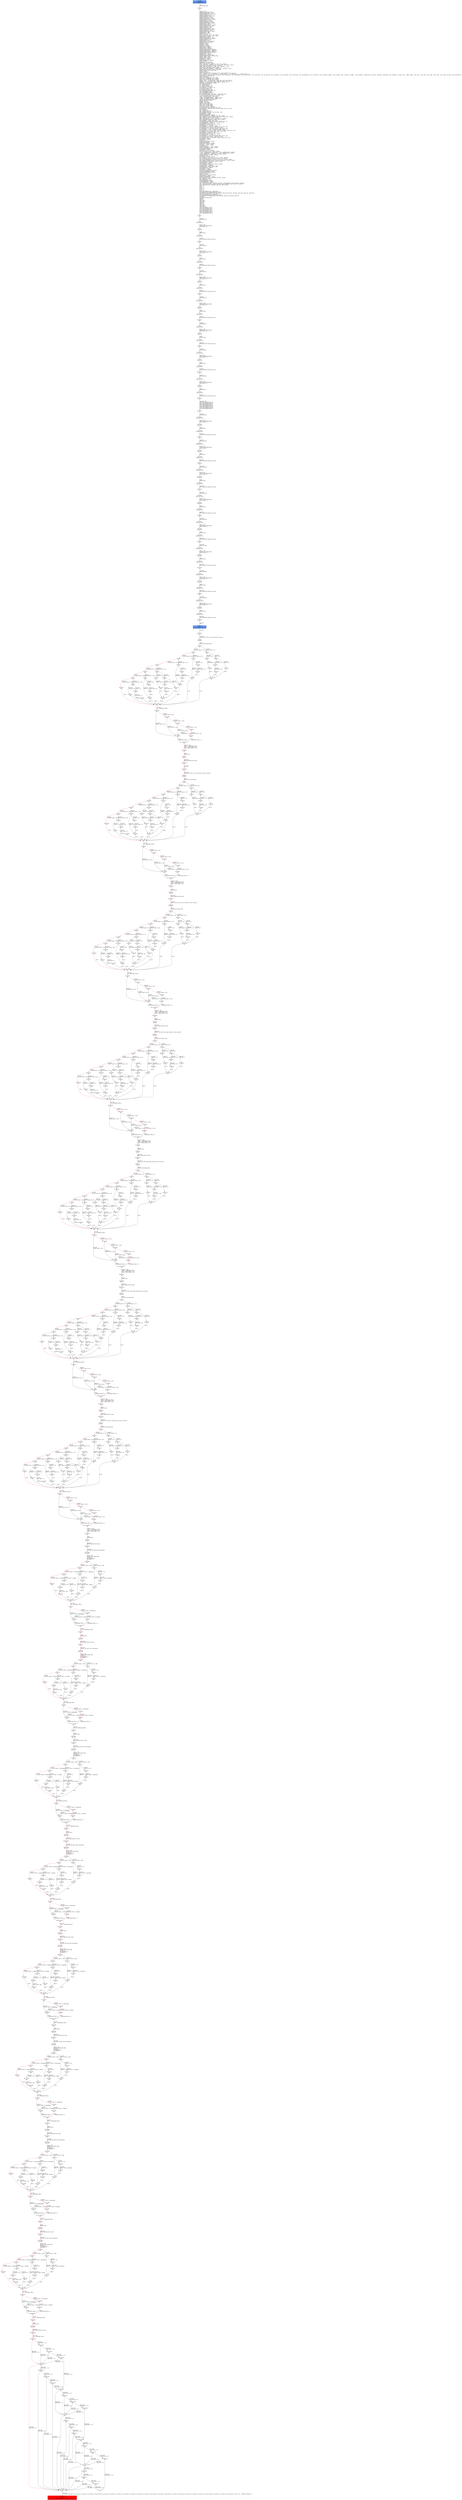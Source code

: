 digraph ARG {
node [style="filled" shape="box" color="white"]
0 [fillcolor="cornflowerblue" label="0 @ N94\nmain entry\nAbstractionState: ABS0: true\n" id="0"]
1 [label="1 @ N183\nmain\n" id="1"]
2 [label="2 @ N112\nmain\n" id="2"]
3 [label="3 @ N1\ninitial_cell entry\n" id="3"]
4 [label="4 @ N3\ninitial_cell\n" id="4"]
5 [label="5 @ N0\ninitial_cell exit\n" id="5"]
6 [label="6 @ N113\nmain\n" id="6"]
7 [label="7 @ N1\ninitial_cell entry\n" id="7"]
8 [label="8 @ N3\ninitial_cell\n" id="8"]
9 [label="9 @ N0\ninitial_cell exit\n" id="9"]
10 [label="10 @ N114\nmain\n" id="10"]
11 [label="11 @ N1\ninitial_cell entry\n" id="11"]
12 [label="12 @ N3\ninitial_cell\n" id="12"]
13 [label="13 @ N0\ninitial_cell exit\n" id="13"]
14 [label="14 @ N115\nmain\n" id="14"]
15 [label="15 @ N1\ninitial_cell entry\n" id="15"]
16 [label="16 @ N3\ninitial_cell\n" id="16"]
17 [label="17 @ N0\ninitial_cell exit\n" id="17"]
18 [label="18 @ N116\nmain\n" id="18"]
19 [label="19 @ N1\ninitial_cell entry\n" id="19"]
20 [label="20 @ N3\ninitial_cell\n" id="20"]
21 [label="21 @ N0\ninitial_cell exit\n" id="21"]
22 [label="22 @ N117\nmain\n" id="22"]
23 [label="23 @ N1\ninitial_cell entry\n" id="23"]
24 [label="24 @ N3\ninitial_cell\n" id="24"]
25 [label="25 @ N0\ninitial_cell exit\n" id="25"]
26 [label="26 @ N118\nmain\n" id="26"]
27 [label="27 @ N1\ninitial_cell entry\n" id="27"]
28 [label="28 @ N3\ninitial_cell\n" id="28"]
29 [label="29 @ N0\ninitial_cell exit\n" id="29"]
30 [label="30 @ N119\nmain\n" id="30"]
31 [label="31 @ N127\nmain\n" id="31"]
32 [label="32 @ N61\ninitial_proc entry\n" id="32"]
33 [label="33 @ N63\ninitial_proc\n" id="33"]
34 [label="34 @ N60\ninitial_proc exit\n" id="34"]
35 [label="35 @ N128\nmain\n" id="35"]
36 [label="36 @ N61\ninitial_proc entry\n" id="36"]
37 [label="37 @ N63\ninitial_proc\n" id="37"]
38 [label="38 @ N60\ninitial_proc exit\n" id="38"]
39 [label="39 @ N129\nmain\n" id="39"]
40 [label="40 @ N61\ninitial_proc entry\n" id="40"]
41 [label="41 @ N63\ninitial_proc\n" id="41"]
42 [label="42 @ N60\ninitial_proc exit\n" id="42"]
43 [label="43 @ N130\nmain\n" id="43"]
44 [label="44 @ N61\ninitial_proc entry\n" id="44"]
45 [label="45 @ N63\ninitial_proc\n" id="45"]
46 [label="46 @ N60\ninitial_proc exit\n" id="46"]
47 [label="47 @ N131\nmain\n" id="47"]
48 [label="48 @ N61\ninitial_proc entry\n" id="48"]
49 [label="49 @ N63\ninitial_proc\n" id="49"]
50 [label="50 @ N60\ninitial_proc exit\n" id="50"]
51 [label="51 @ N132\nmain\n" id="51"]
52 [label="52 @ N61\ninitial_proc entry\n" id="52"]
53 [label="53 @ N63\ninitial_proc\n" id="53"]
54 [label="54 @ N60\ninitial_proc exit\n" id="54"]
55 [label="55 @ N133\nmain\n" id="55"]
56 [label="56 @ N61\ninitial_proc entry\n" id="56"]
57 [label="57 @ N63\ninitial_proc\n" id="57"]
58 [label="58 @ N60\ninitial_proc exit\n" id="58"]
59 [label="59 @ N134\nmain\n" id="59"]
60 [label="60 @ N61\ninitial_proc entry\n" id="60"]
61 [label="61 @ N63\ninitial_proc\n" id="61"]
62 [label="62 @ N60\ninitial_proc exit\n" id="62"]
63 [label="63 @ N135\nmain\n" id="63"]
65 [fillcolor="cornflowerblue" label="65 @ N136\nmain\nAbstractionState: ABS1: true\n" id="65"]
66 [label="66 @ N137\nmain\n" id="66"]
67 [label="67 @ N5\ncell entry\n" id="67"]
68 [label="68 @ N6\ncell\n" id="68"]
70 [label="70 @ N9\ncell\n" id="70"]
72 [label="72 @ N19\ncell\n" id="72"]
74 [label="74 @ N25\ncell\n" id="74"]
76 [label="76 @ N31\ncell\n" id="76"]
78 [label="78 @ N41\ncell\n" id="78"]
80 [label="80 @ N45\ncell\n" id="80"]
135 [label="135 @ N7\ncell\n" id="135"]
136 [label="136 @ N50\ncell\n" id="136"]
147 [label="147 @ N52\ncell\n" id="147"]
150 [label="150 @ N56\ncell\n" id="150"]
151 [label="151 @ N59\ncell\n" id="151"]
152 [label="152 @ N4\ncell exit\n" id="152"]
153 [label="153 @ N139\nmain\n" id="153"]
154 [label="154 @ N140\nmain\n" id="154"]
155 [label="155 @ N5\ncell entry\n" id="155"]
156 [label="156 @ N6\ncell\n" id="156"]
158 [label="158 @ N9\ncell\n" id="158"]
160 [label="160 @ N19\ncell\n" id="160"]
162 [label="162 @ N25\ncell\n" id="162"]
164 [label="164 @ N31\ncell\n" id="164"]
166 [label="166 @ N41\ncell\n" id="166"]
168 [label="168 @ N45\ncell\n" id="168"]
223 [label="223 @ N7\ncell\n" id="223"]
224 [label="224 @ N50\ncell\n" id="224"]
235 [label="235 @ N52\ncell\n" id="235"]
238 [label="238 @ N56\ncell\n" id="238"]
239 [label="239 @ N59\ncell\n" id="239"]
240 [label="240 @ N4\ncell exit\n" id="240"]
241 [label="241 @ N141\nmain\n" id="241"]
242 [label="242 @ N5\ncell entry\n" id="242"]
243 [label="243 @ N6\ncell\n" id="243"]
245 [label="245 @ N9\ncell\n" id="245"]
247 [label="247 @ N19\ncell\n" id="247"]
249 [label="249 @ N25\ncell\n" id="249"]
251 [label="251 @ N31\ncell\n" id="251"]
253 [label="253 @ N41\ncell\n" id="253"]
255 [label="255 @ N45\ncell\n" id="255"]
310 [label="310 @ N7\ncell\n" id="310"]
311 [label="311 @ N50\ncell\n" id="311"]
322 [label="322 @ N52\ncell\n" id="322"]
325 [label="325 @ N56\ncell\n" id="325"]
326 [label="326 @ N59\ncell\n" id="326"]
327 [label="327 @ N4\ncell exit\n" id="327"]
328 [label="328 @ N142\nmain\n" id="328"]
329 [label="329 @ N5\ncell entry\n" id="329"]
330 [label="330 @ N6\ncell\n" id="330"]
332 [label="332 @ N9\ncell\n" id="332"]
334 [label="334 @ N19\ncell\n" id="334"]
336 [label="336 @ N25\ncell\n" id="336"]
338 [label="338 @ N31\ncell\n" id="338"]
340 [label="340 @ N41\ncell\n" id="340"]
342 [label="342 @ N45\ncell\n" id="342"]
397 [label="397 @ N7\ncell\n" id="397"]
398 [label="398 @ N50\ncell\n" id="398"]
409 [label="409 @ N52\ncell\n" id="409"]
412 [label="412 @ N56\ncell\n" id="412"]
413 [label="413 @ N59\ncell\n" id="413"]
414 [label="414 @ N4\ncell exit\n" id="414"]
415 [label="415 @ N143\nmain\n" id="415"]
416 [label="416 @ N5\ncell entry\n" id="416"]
417 [label="417 @ N6\ncell\n" id="417"]
419 [label="419 @ N9\ncell\n" id="419"]
421 [label="421 @ N19\ncell\n" id="421"]
423 [label="423 @ N25\ncell\n" id="423"]
425 [label="425 @ N31\ncell\n" id="425"]
427 [label="427 @ N41\ncell\n" id="427"]
429 [label="429 @ N45\ncell\n" id="429"]
484 [label="484 @ N7\ncell\n" id="484"]
485 [label="485 @ N50\ncell\n" id="485"]
496 [label="496 @ N52\ncell\n" id="496"]
499 [label="499 @ N56\ncell\n" id="499"]
500 [label="500 @ N59\ncell\n" id="500"]
501 [label="501 @ N4\ncell exit\n" id="501"]
502 [label="502 @ N144\nmain\n" id="502"]
503 [label="503 @ N5\ncell entry\n" id="503"]
504 [label="504 @ N6\ncell\n" id="504"]
506 [label="506 @ N9\ncell\n" id="506"]
508 [label="508 @ N19\ncell\n" id="508"]
510 [label="510 @ N25\ncell\n" id="510"]
512 [label="512 @ N31\ncell\n" id="512"]
514 [label="514 @ N41\ncell\n" id="514"]
516 [label="516 @ N45\ncell\n" id="516"]
571 [label="571 @ N7\ncell\n" id="571"]
572 [label="572 @ N50\ncell\n" id="572"]
583 [label="583 @ N52\ncell\n" id="583"]
586 [label="586 @ N56\ncell\n" id="586"]
587 [label="587 @ N59\ncell\n" id="587"]
588 [label="588 @ N4\ncell exit\n" id="588"]
589 [label="589 @ N145\nmain\n" id="589"]
590 [label="590 @ N5\ncell entry\n" id="590"]
591 [label="591 @ N6\ncell\n" id="591"]
593 [label="593 @ N9\ncell\n" id="593"]
595 [label="595 @ N19\ncell\n" id="595"]
597 [label="597 @ N25\ncell\n" id="597"]
599 [label="599 @ N31\ncell\n" id="599"]
601 [label="601 @ N41\ncell\n" id="601"]
603 [label="603 @ N45\ncell\n" id="603"]
658 [label="658 @ N7\ncell\n" id="658"]
659 [label="659 @ N50\ncell\n" id="659"]
670 [label="670 @ N52\ncell\n" id="670"]
673 [label="673 @ N56\ncell\n" id="673"]
674 [label="674 @ N59\ncell\n" id="674"]
675 [label="675 @ N4\ncell exit\n" id="675"]
676 [label="676 @ N146\nmain\n" id="676"]
677 [label="677 @ N65\nproc entry\n" id="677"]
678 [label="678 @ N69\nproc\n" id="678"]
680 [label="680 @ N72\nproc\n" id="680"]
682 [label="682 @ N78\nproc\n" id="682"]
684 [label="684 @ N82\nproc\n" id="684"]
706 [label="706 @ N70\nproc\n" id="706"]
707 [label="707 @ N87\nproc\n" id="707"]
712 [label="712 @ N89\nproc\n" id="712"]
715 [label="715 @ N91\nproc\n" id="715"]
716 [label="716 @ N92\nproc\n" id="716"]
717 [label="717 @ N64\nproc exit\n" id="717"]
718 [label="718 @ N147\nmain\n" id="718"]
719 [label="719 @ N65\nproc entry\n" id="719"]
720 [label="720 @ N69\nproc\n" id="720"]
722 [label="722 @ N72\nproc\n" id="722"]
724 [label="724 @ N78\nproc\n" id="724"]
726 [label="726 @ N82\nproc\n" id="726"]
748 [label="748 @ N70\nproc\n" id="748"]
749 [label="749 @ N87\nproc\n" id="749"]
754 [label="754 @ N89\nproc\n" id="754"]
757 [label="757 @ N91\nproc\n" id="757"]
758 [label="758 @ N92\nproc\n" id="758"]
759 [label="759 @ N64\nproc exit\n" id="759"]
760 [label="760 @ N148\nmain\n" id="760"]
761 [label="761 @ N65\nproc entry\n" id="761"]
762 [label="762 @ N69\nproc\n" id="762"]
764 [label="764 @ N72\nproc\n" id="764"]
766 [label="766 @ N78\nproc\n" id="766"]
768 [label="768 @ N82\nproc\n" id="768"]
790 [label="790 @ N70\nproc\n" id="790"]
791 [label="791 @ N87\nproc\n" id="791"]
796 [label="796 @ N89\nproc\n" id="796"]
799 [label="799 @ N91\nproc\n" id="799"]
800 [label="800 @ N92\nproc\n" id="800"]
801 [label="801 @ N64\nproc exit\n" id="801"]
802 [label="802 @ N149\nmain\n" id="802"]
803 [label="803 @ N65\nproc entry\n" id="803"]
804 [label="804 @ N69\nproc\n" id="804"]
806 [label="806 @ N72\nproc\n" id="806"]
808 [label="808 @ N78\nproc\n" id="808"]
810 [label="810 @ N82\nproc\n" id="810"]
832 [label="832 @ N70\nproc\n" id="832"]
833 [label="833 @ N87\nproc\n" id="833"]
838 [label="838 @ N89\nproc\n" id="838"]
841 [label="841 @ N91\nproc\n" id="841"]
842 [label="842 @ N92\nproc\n" id="842"]
843 [label="843 @ N64\nproc exit\n" id="843"]
844 [label="844 @ N150\nmain\n" id="844"]
845 [label="845 @ N65\nproc entry\n" id="845"]
846 [label="846 @ N69\nproc\n" id="846"]
848 [label="848 @ N72\nproc\n" id="848"]
850 [label="850 @ N78\nproc\n" id="850"]
852 [label="852 @ N82\nproc\n" id="852"]
874 [label="874 @ N70\nproc\n" id="874"]
875 [label="875 @ N87\nproc\n" id="875"]
880 [label="880 @ N89\nproc\n" id="880"]
883 [label="883 @ N91\nproc\n" id="883"]
884 [label="884 @ N92\nproc\n" id="884"]
885 [label="885 @ N64\nproc exit\n" id="885"]
886 [label="886 @ N151\nmain\n" id="886"]
887 [label="887 @ N65\nproc entry\n" id="887"]
888 [label="888 @ N69\nproc\n" id="888"]
890 [label="890 @ N72\nproc\n" id="890"]
892 [label="892 @ N78\nproc\n" id="892"]
894 [label="894 @ N82\nproc\n" id="894"]
916 [label="916 @ N70\nproc\n" id="916"]
917 [label="917 @ N87\nproc\n" id="917"]
922 [label="922 @ N89\nproc\n" id="922"]
925 [label="925 @ N91\nproc\n" id="925"]
926 [label="926 @ N92\nproc\n" id="926"]
927 [label="927 @ N64\nproc exit\n" id="927"]
928 [label="928 @ N152\nmain\n" id="928"]
929 [label="929 @ N65\nproc entry\n" id="929"]
930 [label="930 @ N69\nproc\n" id="930"]
932 [label="932 @ N72\nproc\n" id="932"]
934 [label="934 @ N78\nproc\n" id="934"]
936 [label="936 @ N82\nproc\n" id="936"]
958 [label="958 @ N70\nproc\n" id="958"]
959 [label="959 @ N87\nproc\n" id="959"]
964 [label="964 @ N89\nproc\n" id="964"]
967 [label="967 @ N91\nproc\n" id="967"]
968 [label="968 @ N92\nproc\n" id="968"]
969 [label="969 @ N64\nproc exit\n" id="969"]
970 [label="970 @ N153\nmain\n" id="970"]
971 [label="971 @ N65\nproc entry\n" id="971"]
972 [label="972 @ N69\nproc\n" id="972"]
974 [label="974 @ N72\nproc\n" id="974"]
976 [label="976 @ N78\nproc\n" id="976"]
978 [label="978 @ N82\nproc\n" id="978"]
1000 [label="1000 @ N70\nproc\n" id="1000"]
1001 [label="1001 @ N87\nproc\n" id="1001"]
1006 [label="1006 @ N89\nproc\n" id="1006"]
1009 [label="1009 @ N91\nproc\n" id="1009"]
1010 [label="1010 @ N92\nproc\n" id="1010"]
1011 [label="1011 @ N64\nproc exit\n" id="1011"]
1012 [label="1012 @ N154\nmain\n" id="1012"]
1013 [label="1013 @ N155\nmain\n" id="1013"]
1024 [label="1024 @ N160\nmain\n" id="1024"]
1083 [label="1083 @ N157\nmain\n" id="1083"]
1087 [fillcolor="red" label="1087 @ N181\nmain\nAbstractionState: ABS2: true\n AutomatonState: AssertionAutomaton: _predefinedState_ERROR\n" id="1087"]
1026 [label="1026 @ N166\nmain\n" id="1026"]
1028 [label="1028 @ N165\nmain\n" id="1028"]
1031 [label="1031 @ N164\nmain\n" id="1031"]
1036 [label="1036 @ N159\nmain\n" id="1036"]
1047 [label="1047 @ N167\nmain\n" id="1047"]
1049 [label="1049 @ N173\nmain\n" id="1049"]
1052 [label="1052 @ N172\nmain\n" id="1052"]
1055 [label="1055 @ N171\nmain\n" id="1055"]
1060 [label="1060 @ N158\nmain\n" id="1060"]
1071 [label="1071 @ N174\nmain\n" id="1071"]
1073 [label="1073 @ N180\nmain\n" id="1073"]
1076 [label="1076 @ N179\nmain\n" id="1076"]
1079 [label="1079 @ N178\nmain\n" id="1079"]
1062 [label="1062 @ N177\nmain\n" id="1062"]
1064 [label="1064 @ N176\nmain\n" id="1064"]
1067 [label="1067 @ N175\nmain\n" id="1067"]
1038 [label="1038 @ N170\nmain\n" id="1038"]
1040 [label="1040 @ N169\nmain\n" id="1040"]
1043 [label="1043 @ N168\nmain\n" id="1043"]
1015 [label="1015 @ N163\nmain\n" id="1015"]
1017 [label="1017 @ N162\nmain\n" id="1017"]
1020 [label="1020 @ N161\nmain\n" id="1020"]
1003 [label="1003 @ N88\nproc\n" id="1003"]
1005 [label="1005 @ N90\nproc\n" id="1005"]
977 [label="977 @ N83\nproc\n" id="977"]
981 [label="981 @ N85\nproc\n" id="981"]
982 [label="982 @ N86\nproc\n" id="982"]
980 [label="980 @ N84\nproc\n" id="980"]
975 [label="975 @ N77\nproc\n" id="975"]
991 [label="991 @ N79\nproc\n" id="991"]
988 [label="988 @ N80\nproc\n" id="988"]
989 [label="989 @ N81\nproc\n" id="989"]
973 [label="973 @ N71\nproc\n" id="973"]
998 [label="998 @ N73\nproc\n" id="998"]
995 [label="995 @ N74\nproc\n" id="995"]
996 [label="996 @ N75\nproc\n" id="996"]
961 [label="961 @ N88\nproc\n" id="961"]
963 [label="963 @ N90\nproc\n" id="963"]
935 [label="935 @ N83\nproc\n" id="935"]
939 [label="939 @ N85\nproc\n" id="939"]
940 [label="940 @ N86\nproc\n" id="940"]
938 [label="938 @ N84\nproc\n" id="938"]
933 [label="933 @ N77\nproc\n" id="933"]
949 [label="949 @ N79\nproc\n" id="949"]
946 [label="946 @ N80\nproc\n" id="946"]
947 [label="947 @ N81\nproc\n" id="947"]
931 [label="931 @ N71\nproc\n" id="931"]
956 [label="956 @ N73\nproc\n" id="956"]
953 [label="953 @ N74\nproc\n" id="953"]
954 [label="954 @ N75\nproc\n" id="954"]
919 [label="919 @ N88\nproc\n" id="919"]
921 [label="921 @ N90\nproc\n" id="921"]
893 [label="893 @ N83\nproc\n" id="893"]
897 [label="897 @ N85\nproc\n" id="897"]
898 [label="898 @ N86\nproc\n" id="898"]
896 [label="896 @ N84\nproc\n" id="896"]
891 [label="891 @ N77\nproc\n" id="891"]
907 [label="907 @ N79\nproc\n" id="907"]
904 [label="904 @ N80\nproc\n" id="904"]
905 [label="905 @ N81\nproc\n" id="905"]
889 [label="889 @ N71\nproc\n" id="889"]
914 [label="914 @ N73\nproc\n" id="914"]
911 [label="911 @ N74\nproc\n" id="911"]
912 [label="912 @ N75\nproc\n" id="912"]
877 [label="877 @ N88\nproc\n" id="877"]
879 [label="879 @ N90\nproc\n" id="879"]
851 [label="851 @ N83\nproc\n" id="851"]
855 [label="855 @ N85\nproc\n" id="855"]
856 [label="856 @ N86\nproc\n" id="856"]
854 [label="854 @ N84\nproc\n" id="854"]
849 [label="849 @ N77\nproc\n" id="849"]
865 [label="865 @ N79\nproc\n" id="865"]
862 [label="862 @ N80\nproc\n" id="862"]
863 [label="863 @ N81\nproc\n" id="863"]
847 [label="847 @ N71\nproc\n" id="847"]
872 [label="872 @ N73\nproc\n" id="872"]
869 [label="869 @ N74\nproc\n" id="869"]
870 [label="870 @ N75\nproc\n" id="870"]
835 [label="835 @ N88\nproc\n" id="835"]
837 [label="837 @ N90\nproc\n" id="837"]
809 [label="809 @ N83\nproc\n" id="809"]
813 [label="813 @ N85\nproc\n" id="813"]
814 [label="814 @ N86\nproc\n" id="814"]
812 [label="812 @ N84\nproc\n" id="812"]
807 [label="807 @ N77\nproc\n" id="807"]
823 [label="823 @ N79\nproc\n" id="823"]
820 [label="820 @ N80\nproc\n" id="820"]
821 [label="821 @ N81\nproc\n" id="821"]
805 [label="805 @ N71\nproc\n" id="805"]
830 [label="830 @ N73\nproc\n" id="830"]
827 [label="827 @ N74\nproc\n" id="827"]
828 [label="828 @ N75\nproc\n" id="828"]
793 [label="793 @ N88\nproc\n" id="793"]
795 [label="795 @ N90\nproc\n" id="795"]
767 [label="767 @ N83\nproc\n" id="767"]
771 [label="771 @ N85\nproc\n" id="771"]
772 [label="772 @ N86\nproc\n" id="772"]
770 [label="770 @ N84\nproc\n" id="770"]
765 [label="765 @ N77\nproc\n" id="765"]
781 [label="781 @ N79\nproc\n" id="781"]
778 [label="778 @ N80\nproc\n" id="778"]
779 [label="779 @ N81\nproc\n" id="779"]
763 [label="763 @ N71\nproc\n" id="763"]
788 [label="788 @ N73\nproc\n" id="788"]
785 [label="785 @ N74\nproc\n" id="785"]
786 [label="786 @ N75\nproc\n" id="786"]
751 [label="751 @ N88\nproc\n" id="751"]
753 [label="753 @ N90\nproc\n" id="753"]
725 [label="725 @ N83\nproc\n" id="725"]
729 [label="729 @ N85\nproc\n" id="729"]
730 [label="730 @ N86\nproc\n" id="730"]
728 [label="728 @ N84\nproc\n" id="728"]
723 [label="723 @ N77\nproc\n" id="723"]
739 [label="739 @ N79\nproc\n" id="739"]
736 [label="736 @ N80\nproc\n" id="736"]
737 [label="737 @ N81\nproc\n" id="737"]
721 [label="721 @ N71\nproc\n" id="721"]
746 [label="746 @ N73\nproc\n" id="746"]
743 [label="743 @ N74\nproc\n" id="743"]
744 [label="744 @ N75\nproc\n" id="744"]
709 [label="709 @ N88\nproc\n" id="709"]
711 [label="711 @ N90\nproc\n" id="711"]
683 [label="683 @ N83\nproc\n" id="683"]
687 [label="687 @ N85\nproc\n" id="687"]
688 [label="688 @ N86\nproc\n" id="688"]
686 [label="686 @ N84\nproc\n" id="686"]
681 [label="681 @ N77\nproc\n" id="681"]
697 [label="697 @ N79\nproc\n" id="697"]
694 [label="694 @ N80\nproc\n" id="694"]
695 [label="695 @ N81\nproc\n" id="695"]
679 [label="679 @ N71\nproc\n" id="679"]
704 [label="704 @ N73\nproc\n" id="704"]
701 [label="701 @ N74\nproc\n" id="701"]
702 [label="702 @ N75\nproc\n" id="702"]
661 [label="661 @ N55\ncell\n" id="661"]
663 [label="663 @ N54\ncell\n" id="663"]
666 [label="666 @ N51\ncell\n" id="666"]
669 [label="669 @ N53\ncell\n" id="669"]
602 [label="602 @ N46\ncell\n" id="602"]
606 [label="606 @ N47\ncell\n" id="606"]
605 [label="605 @ N48\ncell\n" id="605"]
609 [label="609 @ N49\ncell\n" id="609"]
600 [label="600 @ N40\ncell\n" id="600"]
616 [label="616 @ N42\ncell\n" id="616"]
613 [label="613 @ N43\ncell\n" id="613"]
614 [label="614 @ N44\ncell\n" id="614"]
598 [label="598 @ N30\ncell\n" id="598"]
620 [label="620 @ N33\ncell\n" id="620"]
621 [label="621 @ N35\ncell\n" id="621"]
629 [label="629 @ N32\ncell\n" id="629"]
619 [label="619 @ N34\ncell\n" id="619"]
624 [label="624 @ N37\ncell\n" id="624"]
625 [label="625 @ N38\ncell\n" id="625"]
623 [label="623 @ N36\ncell\n" id="623"]
596 [label="596 @ N24\ncell\n" id="596"]
636 [label="636 @ N26\ncell\n" id="636"]
632 [label="632 @ N27\ncell\n" id="632"]
634 [label="634 @ N28\ncell\n" id="634"]
594 [label="594 @ N18\ncell\n" id="594"]
643 [label="643 @ N20\ncell\n" id="643"]
640 [label="640 @ N21\ncell\n" id="640"]
641 [label="641 @ N22\ncell\n" id="641"]
592 [label="592 @ N8\ncell\n" id="592"]
647 [label="647 @ N11\ncell\n" id="647"]
648 [label="648 @ N13\ncell\n" id="648"]
656 [label="656 @ N10\ncell\n" id="656"]
646 [label="646 @ N12\ncell\n" id="646"]
651 [label="651 @ N15\ncell\n" id="651"]
652 [label="652 @ N16\ncell\n" id="652"]
650 [label="650 @ N14\ncell\n" id="650"]
574 [label="574 @ N55\ncell\n" id="574"]
576 [label="576 @ N54\ncell\n" id="576"]
579 [label="579 @ N51\ncell\n" id="579"]
582 [label="582 @ N53\ncell\n" id="582"]
515 [label="515 @ N46\ncell\n" id="515"]
519 [label="519 @ N47\ncell\n" id="519"]
518 [label="518 @ N48\ncell\n" id="518"]
522 [label="522 @ N49\ncell\n" id="522"]
513 [label="513 @ N40\ncell\n" id="513"]
529 [label="529 @ N42\ncell\n" id="529"]
526 [label="526 @ N43\ncell\n" id="526"]
527 [label="527 @ N44\ncell\n" id="527"]
511 [label="511 @ N30\ncell\n" id="511"]
533 [label="533 @ N33\ncell\n" id="533"]
534 [label="534 @ N35\ncell\n" id="534"]
542 [label="542 @ N32\ncell\n" id="542"]
532 [label="532 @ N34\ncell\n" id="532"]
537 [label="537 @ N37\ncell\n" id="537"]
538 [label="538 @ N38\ncell\n" id="538"]
536 [label="536 @ N36\ncell\n" id="536"]
509 [label="509 @ N24\ncell\n" id="509"]
549 [label="549 @ N26\ncell\n" id="549"]
545 [label="545 @ N27\ncell\n" id="545"]
547 [label="547 @ N28\ncell\n" id="547"]
507 [label="507 @ N18\ncell\n" id="507"]
556 [label="556 @ N20\ncell\n" id="556"]
553 [label="553 @ N21\ncell\n" id="553"]
554 [label="554 @ N22\ncell\n" id="554"]
505 [label="505 @ N8\ncell\n" id="505"]
560 [label="560 @ N11\ncell\n" id="560"]
561 [label="561 @ N13\ncell\n" id="561"]
569 [label="569 @ N10\ncell\n" id="569"]
559 [label="559 @ N12\ncell\n" id="559"]
564 [label="564 @ N15\ncell\n" id="564"]
565 [label="565 @ N16\ncell\n" id="565"]
563 [label="563 @ N14\ncell\n" id="563"]
487 [label="487 @ N55\ncell\n" id="487"]
489 [label="489 @ N54\ncell\n" id="489"]
492 [label="492 @ N51\ncell\n" id="492"]
495 [label="495 @ N53\ncell\n" id="495"]
428 [label="428 @ N46\ncell\n" id="428"]
432 [label="432 @ N47\ncell\n" id="432"]
431 [label="431 @ N48\ncell\n" id="431"]
435 [label="435 @ N49\ncell\n" id="435"]
426 [label="426 @ N40\ncell\n" id="426"]
442 [label="442 @ N42\ncell\n" id="442"]
439 [label="439 @ N43\ncell\n" id="439"]
440 [label="440 @ N44\ncell\n" id="440"]
424 [label="424 @ N30\ncell\n" id="424"]
446 [label="446 @ N33\ncell\n" id="446"]
447 [label="447 @ N35\ncell\n" id="447"]
455 [label="455 @ N32\ncell\n" id="455"]
445 [label="445 @ N34\ncell\n" id="445"]
450 [label="450 @ N37\ncell\n" id="450"]
451 [label="451 @ N38\ncell\n" id="451"]
449 [label="449 @ N36\ncell\n" id="449"]
422 [label="422 @ N24\ncell\n" id="422"]
462 [label="462 @ N26\ncell\n" id="462"]
458 [label="458 @ N27\ncell\n" id="458"]
460 [label="460 @ N28\ncell\n" id="460"]
420 [label="420 @ N18\ncell\n" id="420"]
469 [label="469 @ N20\ncell\n" id="469"]
466 [label="466 @ N21\ncell\n" id="466"]
467 [label="467 @ N22\ncell\n" id="467"]
418 [label="418 @ N8\ncell\n" id="418"]
473 [label="473 @ N11\ncell\n" id="473"]
474 [label="474 @ N13\ncell\n" id="474"]
482 [label="482 @ N10\ncell\n" id="482"]
472 [label="472 @ N12\ncell\n" id="472"]
477 [label="477 @ N15\ncell\n" id="477"]
478 [label="478 @ N16\ncell\n" id="478"]
476 [label="476 @ N14\ncell\n" id="476"]
400 [label="400 @ N55\ncell\n" id="400"]
402 [label="402 @ N54\ncell\n" id="402"]
405 [label="405 @ N51\ncell\n" id="405"]
408 [label="408 @ N53\ncell\n" id="408"]
341 [label="341 @ N46\ncell\n" id="341"]
345 [label="345 @ N47\ncell\n" id="345"]
344 [label="344 @ N48\ncell\n" id="344"]
348 [label="348 @ N49\ncell\n" id="348"]
339 [label="339 @ N40\ncell\n" id="339"]
355 [label="355 @ N42\ncell\n" id="355"]
352 [label="352 @ N43\ncell\n" id="352"]
353 [label="353 @ N44\ncell\n" id="353"]
337 [label="337 @ N30\ncell\n" id="337"]
359 [label="359 @ N33\ncell\n" id="359"]
360 [label="360 @ N35\ncell\n" id="360"]
368 [label="368 @ N32\ncell\n" id="368"]
358 [label="358 @ N34\ncell\n" id="358"]
363 [label="363 @ N37\ncell\n" id="363"]
364 [label="364 @ N38\ncell\n" id="364"]
362 [label="362 @ N36\ncell\n" id="362"]
335 [label="335 @ N24\ncell\n" id="335"]
375 [label="375 @ N26\ncell\n" id="375"]
371 [label="371 @ N27\ncell\n" id="371"]
373 [label="373 @ N28\ncell\n" id="373"]
333 [label="333 @ N18\ncell\n" id="333"]
382 [label="382 @ N20\ncell\n" id="382"]
379 [label="379 @ N21\ncell\n" id="379"]
380 [label="380 @ N22\ncell\n" id="380"]
331 [label="331 @ N8\ncell\n" id="331"]
386 [label="386 @ N11\ncell\n" id="386"]
387 [label="387 @ N13\ncell\n" id="387"]
395 [label="395 @ N10\ncell\n" id="395"]
385 [label="385 @ N12\ncell\n" id="385"]
390 [label="390 @ N15\ncell\n" id="390"]
391 [label="391 @ N16\ncell\n" id="391"]
389 [label="389 @ N14\ncell\n" id="389"]
313 [label="313 @ N55\ncell\n" id="313"]
315 [label="315 @ N54\ncell\n" id="315"]
318 [label="318 @ N51\ncell\n" id="318"]
321 [label="321 @ N53\ncell\n" id="321"]
254 [label="254 @ N46\ncell\n" id="254"]
258 [label="258 @ N47\ncell\n" id="258"]
257 [label="257 @ N48\ncell\n" id="257"]
261 [label="261 @ N49\ncell\n" id="261"]
252 [label="252 @ N40\ncell\n" id="252"]
268 [label="268 @ N42\ncell\n" id="268"]
265 [label="265 @ N43\ncell\n" id="265"]
266 [label="266 @ N44\ncell\n" id="266"]
250 [label="250 @ N30\ncell\n" id="250"]
272 [label="272 @ N33\ncell\n" id="272"]
273 [label="273 @ N35\ncell\n" id="273"]
281 [label="281 @ N32\ncell\n" id="281"]
271 [label="271 @ N34\ncell\n" id="271"]
276 [label="276 @ N37\ncell\n" id="276"]
277 [label="277 @ N38\ncell\n" id="277"]
275 [label="275 @ N36\ncell\n" id="275"]
248 [label="248 @ N24\ncell\n" id="248"]
288 [label="288 @ N26\ncell\n" id="288"]
284 [label="284 @ N27\ncell\n" id="284"]
286 [label="286 @ N28\ncell\n" id="286"]
246 [label="246 @ N18\ncell\n" id="246"]
295 [label="295 @ N20\ncell\n" id="295"]
292 [label="292 @ N21\ncell\n" id="292"]
293 [label="293 @ N22\ncell\n" id="293"]
244 [label="244 @ N8\ncell\n" id="244"]
299 [label="299 @ N11\ncell\n" id="299"]
300 [label="300 @ N13\ncell\n" id="300"]
308 [label="308 @ N10\ncell\n" id="308"]
298 [label="298 @ N12\ncell\n" id="298"]
303 [label="303 @ N15\ncell\n" id="303"]
304 [label="304 @ N16\ncell\n" id="304"]
302 [label="302 @ N14\ncell\n" id="302"]
226 [label="226 @ N55\ncell\n" id="226"]
228 [label="228 @ N54\ncell\n" id="228"]
231 [label="231 @ N51\ncell\n" id="231"]
234 [label="234 @ N53\ncell\n" id="234"]
167 [label="167 @ N46\ncell\n" id="167"]
171 [label="171 @ N47\ncell\n" id="171"]
170 [label="170 @ N48\ncell\n" id="170"]
174 [label="174 @ N49\ncell\n" id="174"]
165 [label="165 @ N40\ncell\n" id="165"]
181 [label="181 @ N42\ncell\n" id="181"]
178 [label="178 @ N43\ncell\n" id="178"]
179 [label="179 @ N44\ncell\n" id="179"]
163 [label="163 @ N30\ncell\n" id="163"]
185 [label="185 @ N33\ncell\n" id="185"]
186 [label="186 @ N35\ncell\n" id="186"]
194 [label="194 @ N32\ncell\n" id="194"]
184 [label="184 @ N34\ncell\n" id="184"]
189 [label="189 @ N37\ncell\n" id="189"]
190 [label="190 @ N38\ncell\n" id="190"]
188 [label="188 @ N36\ncell\n" id="188"]
161 [label="161 @ N24\ncell\n" id="161"]
201 [label="201 @ N26\ncell\n" id="201"]
197 [label="197 @ N27\ncell\n" id="197"]
199 [label="199 @ N28\ncell\n" id="199"]
159 [label="159 @ N18\ncell\n" id="159"]
208 [label="208 @ N20\ncell\n" id="208"]
205 [label="205 @ N21\ncell\n" id="205"]
206 [label="206 @ N22\ncell\n" id="206"]
157 [label="157 @ N8\ncell\n" id="157"]
212 [label="212 @ N11\ncell\n" id="212"]
213 [label="213 @ N13\ncell\n" id="213"]
221 [label="221 @ N10\ncell\n" id="221"]
211 [label="211 @ N12\ncell\n" id="211"]
216 [label="216 @ N15\ncell\n" id="216"]
217 [label="217 @ N16\ncell\n" id="217"]
215 [label="215 @ N14\ncell\n" id="215"]
138 [label="138 @ N55\ncell\n" id="138"]
140 [label="140 @ N54\ncell\n" id="140"]
143 [label="143 @ N51\ncell\n" id="143"]
146 [label="146 @ N53\ncell\n" id="146"]
79 [label="79 @ N46\ncell\n" id="79"]
83 [label="83 @ N47\ncell\n" id="83"]
82 [label="82 @ N48\ncell\n" id="82"]
86 [label="86 @ N49\ncell\n" id="86"]
77 [label="77 @ N40\ncell\n" id="77"]
93 [label="93 @ N42\ncell\n" id="93"]
90 [label="90 @ N43\ncell\n" id="90"]
91 [label="91 @ N44\ncell\n" id="91"]
75 [label="75 @ N30\ncell\n" id="75"]
97 [label="97 @ N33\ncell\n" id="97"]
98 [label="98 @ N35\ncell\n" id="98"]
106 [label="106 @ N32\ncell\n" id="106"]
96 [label="96 @ N34\ncell\n" id="96"]
101 [label="101 @ N37\ncell\n" id="101"]
102 [label="102 @ N38\ncell\n" id="102"]
100 [label="100 @ N36\ncell\n" id="100"]
73 [label="73 @ N24\ncell\n" id="73"]
113 [label="113 @ N26\ncell\n" id="113"]
109 [label="109 @ N27\ncell\n" id="109"]
111 [label="111 @ N28\ncell\n" id="111"]
71 [label="71 @ N18\ncell\n" id="71"]
120 [label="120 @ N20\ncell\n" id="120"]
117 [label="117 @ N21\ncell\n" id="117"]
118 [label="118 @ N22\ncell\n" id="118"]
69 [label="69 @ N8\ncell\n" id="69"]
124 [label="124 @ N11\ncell\n" id="124"]
125 [label="125 @ N13\ncell\n" id="125"]
133 [label="133 @ N10\ncell\n" id="133"]
123 [label="123 @ N12\ncell\n" id="123"]
128 [label="128 @ N15\ncell\n" id="128"]
129 [label="129 @ N16\ncell\n" id="129"]
127 [label="127 @ N14\ncell\n" id="127"]
0 -> 1 [color="red" label="Line 0: \lINIT GLOBAL VARS\l" id="0 -> 1"]
1 -> 2 [color="red" label="Lines 33 - 979: \ltypedef unsigned long int size_t;\ltypedef unsigned char __u_char;\ltypedef unsigned short int __u_short;\ltypedef unsigned int __u_int;\ltypedef unsigned long int __u_long;\ltypedef signed char __int8_t;\ltypedef unsigned char __uint8_t;\ltypedef signed short int __int16_t;\ltypedef unsigned short int __uint16_t;\ltypedef signed int __int32_t;\ltypedef unsigned int __uint32_t;\ltypedef signed long int __int64_t;\ltypedef unsigned long int __uint64_t;\ltypedef long int __quad_t;\ltypedef unsigned long int __u_quad_t;\ltypedef unsigned long int __dev_t;\ltypedef unsigned int __uid_t;\ltypedef unsigned int __gid_t;\ltypedef unsigned long int __ino_t;\ltypedef unsigned long int __ino64_t;\ltypedef unsigned int __mode_t;\ltypedef unsigned long int __nlink_t;\ltypedef long int __off_t;\ltypedef long int __off64_t;\ltypedef int __pid_t;\lstruct __anon_type___fsid_t {   int __val[2]; } ;\ltypedef struct __anon_type___fsid_t __fsid_t;\ltypedef long int __clock_t;\ltypedef unsigned long int __rlim_t;\ltypedef unsigned long int __rlim64_t;\ltypedef unsigned int __id_t;\ltypedef long int __time_t;\ltypedef unsigned int __useconds_t;\ltypedef long int __suseconds_t;\ltypedef int __daddr_t;\ltypedef int __key_t;\ltypedef int __clockid_t;\ltypedef void *__timer_t;\ltypedef long int __blksize_t;\ltypedef long int __blkcnt_t;\ltypedef long int __blkcnt64_t;\ltypedef unsigned long int __fsblkcnt_t;\ltypedef unsigned long int __fsblkcnt64_t;\ltypedef unsigned long int __fsfilcnt_t;\ltypedef unsigned long int __fsfilcnt64_t;\ltypedef long int __fsword_t;\ltypedef long int __ssize_t;\ltypedef long int __syscall_slong_t;\ltypedef unsigned long int __syscall_ulong_t;\ltypedef __off64_t __loff_t;\ltypedef __quad_t *__qaddr_t;\ltypedef char *__caddr_t;\ltypedef long int __intptr_t;\ltypedef unsigned int __socklen_t;\lstruct _IO_FILE ;\ltypedef struct _IO_FILE FILE;\ltypedef struct _IO_FILE __FILE;\lunion __anon_type_0 {   unsigned int __wch;   char __wchb[4]; } ;\lstruct __anon_type___mbstate_t {   int __count;   union __anon_type_0 __value; } ;\ltypedef struct __anon_type___mbstate_t __mbstate_t;\lstruct __anon_type__G_fpos_t {   __off_t __pos;   __mbstate_t __state; } ;\ltypedef struct __anon_type__G_fpos_t _G_fpos_t;\lstruct __anon_type__G_fpos64_t {   __off64_t __pos;   __mbstate_t __state; } ;\ltypedef struct __anon_type__G_fpos_t _G_fpos64_t;\ltypedef __builtin_va_list __gnuc_va_list;\lstruct _IO_jump_t ;\ltypedef void _IO_lock_t;\lstruct _IO_marker {   struct _IO_marker *_next;   struct _IO_FILE *_sbuf;   int _pos; } ;\lenum __codecvt_result {   __codecvt_ok = 0,   __codecvt_partial = 1,   __codecvt_error = 2,   __codecvt_noconv = 3 } ;\lstruct _IO_FILE {   int _flags;   char *_IO_read_ptr;   char *_IO_read_end;   char *_IO_read_base;   char *_IO_write_base;   char *_IO_write_ptr;   char *_IO_write_end;   char *_IO_buf_base;   char *_IO_buf_end;   char *_IO_save_base;   char *_IO_backup_base;   char *_IO_save_end;   struct _IO_marker *_markers;   struct _IO_FILE *_chain;   int _fileno;   int _flags2;   __off_t _old_offset;   unsigned short _cur_column;   signed char _vtable_offset;   char _shortbuf[1];   _IO_lock_t *_lock;   __off64_t _offset;   void *__pad1;   void *__pad2;   void *__pad3;   void *__pad4;   size_t __pad5;   int _mode;   char _unused2[40]; } ;\ltypedef struct _IO_FILE _IO_FILE;\lstruct _IO_FILE_plus ;\lextern struct _IO_FILE_plus _IO_2_1_stdin_;\lextern struct _IO_FILE_plus _IO_2_1_stdout_;\lextern struct _IO_FILE_plus _IO_2_1_stderr_;\ltypedef __ssize_t  __io_read_fn(void *__cookie, char *__buf, size_t __nbytes);\ltypedef __ssize_t  __io_write_fn(void *__cookie, const char *__buf, size_t __n);\ltypedef int __io_seek_fn(void *__cookie, __off64_t *__pos, int __w);\ltypedef int __io_close_fn(void *__cookie);\lint __underflow(_IO_FILE *);\lint __uflow(_IO_FILE *);\lint __overflow(_IO_FILE *, int);\lint _IO_getc(_IO_FILE *__fp);\lint _IO_putc(int __c, _IO_FILE *__fp);\lint _IO_feof(_IO_FILE *__fp);\lint _IO_ferror(_IO_FILE *__fp);\lint _IO_peekc_locked(_IO_FILE *__fp);\lvoid _IO_flockfile(_IO_FILE *);\lvoid _IO_funlockfile(_IO_FILE *);\lint _IO_ftrylockfile(_IO_FILE *);\lint _IO_vfscanf(_IO_FILE *, const char *, __gnuc_va_list , int *);\lint _IO_vfprintf(_IO_FILE *, const char *, __gnuc_va_list );\l__ssize_t  _IO_padn(_IO_FILE *, int, __ssize_t );\lsize_t  _IO_sgetn(_IO_FILE *, void *, size_t );\l__off64_t  _IO_seekoff(_IO_FILE *, __off64_t , int, int);\l__off64_t  _IO_seekpos(_IO_FILE *, __off64_t , int);\lvoid _IO_free_backup_area(_IO_FILE *);\ltypedef __gnuc_va_list va_list;\ltypedef __off_t off_t;\ltypedef __ssize_t ssize_t;\ltypedef _G_fpos_t fpos_t;\lextern struct _IO_FILE *stdin;\lextern struct _IO_FILE *stdout;\lextern struct _IO_FILE *stderr;\lint remove(const char *__filename);\lint rename(const char *__old, const char *__new);\lint renameat(int __oldfd, const char *__old, int __newfd, const char *__new);\lFILE * tmpfile();\lchar * tmpnam(char *__s);\lchar * tmpnam_r(char *__s);\lchar * tempnam(const char *__dir, const char *__pfx);\lint fclose(FILE *__stream);\lint fflush(FILE *__stream);\lint fflush_unlocked(FILE *__stream);\lFILE * fopen(const char *__filename, const char *__modes);\lFILE * freopen(const char *__filename, const char *__modes, FILE *__stream);\lFILE * fdopen(int __fd, const char *__modes);\lFILE * fmemopen(void *__s, size_t __len, const char *__modes);\lFILE * open_memstream(char **__bufloc, size_t *__sizeloc);\lvoid setbuf(FILE *__stream, char *__buf);\lint setvbuf(FILE *__stream, char *__buf, int __modes, size_t __n);\lvoid setbuffer(FILE *__stream, char *__buf, size_t __size);\lvoid setlinebuf(FILE *__stream);\lint fprintf(FILE *__stream, const char *__format, ...);\lint printf(const char *__format, ...);\lint sprintf(char *__s, const char *__format, ...);\lint vfprintf(FILE *__s, const char *__format, __gnuc_va_list __arg);\lint vprintf(const char *__format, __gnuc_va_list __arg);\lint vsprintf(char *__s, const char *__format, __gnuc_va_list __arg);\lint snprintf(char *__s, size_t __maxlen, const char *__format, ...);\lint vsnprintf(char *__s, size_t __maxlen, const char *__format, __gnuc_va_list __arg);\lint vdprintf(int __fd, const char *__fmt, __gnuc_va_list __arg);\lint dprintf(int __fd, const char *__fmt, ...);\lint fscanf(FILE *__stream, const char *__format, ...);\lint scanf(const char *__format, ...);\lint sscanf(const char *__s, const char *__format, ...);\lint vfscanf(FILE *__s, const char *__format, __gnuc_va_list __arg);\lint vscanf(const char *__format, __gnuc_va_list __arg);\lint vsscanf(const char *__s, const char *__format, __gnuc_va_list __arg);\lint fgetc(FILE *__stream);\lint getc(FILE *__stream);\lint getchar();\lint getc_unlocked(FILE *__stream);\lint getchar_unlocked();\lint fgetc_unlocked(FILE *__stream);\lint fputc(int __c, FILE *__stream);\lint putc(int __c, FILE *__stream);\lint putchar(int __c);\lint fputc_unlocked(int __c, FILE *__stream);\lint putc_unlocked(int __c, FILE *__stream);\lint putchar_unlocked(int __c);\lint getw(FILE *__stream);\lint putw(int __w, FILE *__stream);\lchar * fgets(char *__s, int __n, FILE *__stream);\l__ssize_t  __getdelim(char **__lineptr, size_t *__n, int __delimiter, FILE *__stream);\l__ssize_t  getdelim(char **__lineptr, size_t *__n, int __delimiter, FILE *__stream);\l__ssize_t  getline(char **__lineptr, size_t *__n, FILE *__stream);\lint fputs(const char *__s, FILE *__stream);\lint puts(const char *__s);\lint ungetc(int __c, FILE *__stream);\lsize_t  fread(void *__ptr, size_t __size, size_t __n, FILE *__stream);\lsize_t  fwrite(const void *__ptr, size_t __size, size_t __n, FILE *__s);\lsize_t  fread_unlocked(void *__ptr, size_t __size, size_t __n, FILE *__stream);\lsize_t  fwrite_unlocked(const void *__ptr, size_t __size, size_t __n, FILE *__stream);\lint fseek(FILE *__stream, long int __off, int __whence);\llong int ftell(FILE *__stream);\lvoid rewind(FILE *__stream);\lint fseeko(FILE *__stream, __off_t __off, int __whence);\l__off_t  ftello(FILE *__stream);\lint fgetpos(FILE *__stream, fpos_t *__pos);\lint fsetpos(FILE *__stream, fpos_t *__pos);\lvoid clearerr(FILE *__stream);\lint feof(FILE *__stream);\lint ferror(FILE *__stream);\lvoid clearerr_unlocked(FILE *__stream);\lint feof_unlocked(FILE *__stream);\lint ferror_unlocked(FILE *__stream);\lvoid perror(const char *__s);\lextern int sys_nerr;\lextern const const char *sys_errlist[];\lint fileno(FILE *__stream);\lint fileno_unlocked(FILE *__stream);\lFILE * popen(const char *__command, const char *__modes);\lint pclose(FILE *__stream);\lchar * ctermid(char *__s);\lvoid flockfile(FILE *__stream);\lint ftrylockfile(FILE *__stream);\lvoid funlockfile(FILE *__stream);\lvoid __assert_fail(const char *__assertion, const char *__file, unsigned int __line, const char *__function);\lvoid __assert_perror_fail(int __errnum, const char *__file, unsigned int __line, const char *__function);\lvoid __assert(const char *__assertion, const char *__file, int __line);\lint I1 = 0;\lint I2 = 1;\lint R1 = 2;\lint R2 = 3;\lint A1 = 4;\lint A2 = 5;\lstruct state_elements_cell {   _Bool state; } ;\lvoid initial_cell(struct state_elements_cell *scell);\lvoid cell(struct state_elements_cell *scell, _Bool clk, _Bool ack0, _Bool req1, _Bool req2, _Bool *req0, _Bool *ack1, _Bool *ack2);\lstruct state_elements_proc {   _Bool state; } ;\lvoid initial_proc(struct state_elements_cell *sproc);\lvoid proc(struct state_elements_proc *sproc, _Bool clk, _Bool ack, _Bool choice, _Bool *req);\lvoid main();\lFunction start dummy edge\l_Bool clk;\l_Bool a3;\l_Bool a2[2];\l_Bool a1[4];\l_Bool a0[8];\l_Bool r3;\l_Bool r2[2];\l_Bool r1[4];\l_Bool r0[8];\l_Bool choice[8];\lstruct state_elements_cell c0;\lstruct state_elements_cell c1;\lstruct state_elements_cell c2;\lstruct state_elements_cell c3;\lstruct state_elements_cell c4;\lstruct state_elements_cell c5;\lstruct state_elements_cell c10;\l" id="1 -> 2"]
2 -> 3 [color="red" label="Line 981: \linitial_cell(&c10)\l" id="2 -> 3"]
3 -> 4 [color="red" label="Lines 0 - 890: \lFunction start dummy edge\lscell->state = I1;\l" id="3 -> 4"]
4 -> 5 [color="red" label="Line 0: \ldefault return\l" id="4 -> 5"]
5 -> 6 [color="red" label="Line 981: \lReturn edge from initial_cell to main\l" id="5 -> 6"]
6 -> 7 [color="red" label="Line 982: \linitial_cell(&c0)\l" id="6 -> 7"]
7 -> 8 [color="red" label="Lines 0 - 890: \lFunction start dummy edge\lscell->state = I1;\l" id="7 -> 8"]
8 -> 9 [color="red" label="Line 0: \ldefault return\l" id="8 -> 9"]
9 -> 10 [color="red" label="Line 982: \lReturn edge from initial_cell to main\l" id="9 -> 10"]
10 -> 11 [color="red" label="Line 983: \linitial_cell(&c1)\l" id="10 -> 11"]
11 -> 12 [color="red" label="Lines 0 - 890: \lFunction start dummy edge\lscell->state = I1;\l" id="11 -> 12"]
12 -> 13 [color="red" label="Line 0: \ldefault return\l" id="12 -> 13"]
13 -> 14 [color="red" label="Line 983: \lReturn edge from initial_cell to main\l" id="13 -> 14"]
14 -> 15 [color="red" label="Line 984: \linitial_cell(&c2)\l" id="14 -> 15"]
15 -> 16 [color="red" label="Lines 0 - 890: \lFunction start dummy edge\lscell->state = I1;\l" id="15 -> 16"]
16 -> 17 [color="red" label="Line 0: \ldefault return\l" id="16 -> 17"]
17 -> 18 [color="red" label="Line 984: \lReturn edge from initial_cell to main\l" id="17 -> 18"]
18 -> 19 [color="red" label="Line 985: \linitial_cell(&c3)\l" id="18 -> 19"]
19 -> 20 [color="red" label="Lines 0 - 890: \lFunction start dummy edge\lscell->state = I1;\l" id="19 -> 20"]
20 -> 21 [color="red" label="Line 0: \ldefault return\l" id="20 -> 21"]
21 -> 22 [color="red" label="Line 985: \lReturn edge from initial_cell to main\l" id="21 -> 22"]
22 -> 23 [color="red" label="Line 986: \linitial_cell(&c4)\l" id="22 -> 23"]
23 -> 24 [color="red" label="Lines 0 - 890: \lFunction start dummy edge\lscell->state = I1;\l" id="23 -> 24"]
24 -> 25 [color="red" label="Line 0: \ldefault return\l" id="24 -> 25"]
25 -> 26 [color="red" label="Line 986: \lReturn edge from initial_cell to main\l" id="25 -> 26"]
26 -> 27 [color="red" label="Line 987: \linitial_cell(&c5)\l" id="26 -> 27"]
27 -> 28 [color="red" label="Lines 0 - 890: \lFunction start dummy edge\lscell->state = I1;\l" id="27 -> 28"]
28 -> 29 [color="red" label="Line 0: \ldefault return\l" id="28 -> 29"]
29 -> 30 [color="red" label="Line 987: \lReturn edge from initial_cell to main\l" id="29 -> 30"]
30 -> 31 [color="red" label="Lines 989 - 996: \lstruct state_elements_proc p0;\lstruct state_elements_proc p1;\lstruct state_elements_proc p2;\lstruct state_elements_proc p3;\lstruct state_elements_proc p4;\lstruct state_elements_proc p5;\lstruct state_elements_proc p6;\lstruct state_elements_proc p7;\l" id="30 -> 31"]
31 -> 32 [color="red" label="Line 998: \linitial_proc(&p0)\l" id="31 -> 32"]
32 -> 33 [color="red" label="Lines 0 - 935: \lFunction start dummy edge\lsproc->state = 0;\l" id="32 -> 33"]
33 -> 34 [color="red" label="Line 0: \ldefault return\l" id="33 -> 34"]
34 -> 35 [color="red" label="Line 998: \lReturn edge from initial_proc to main\l" id="34 -> 35"]
35 -> 36 [color="red" label="Line 999: \linitial_proc(&p1)\l" id="35 -> 36"]
36 -> 37 [color="red" label="Lines 0 - 935: \lFunction start dummy edge\lsproc->state = 0;\l" id="36 -> 37"]
37 -> 38 [color="red" label="Line 0: \ldefault return\l" id="37 -> 38"]
38 -> 39 [color="red" label="Line 999: \lReturn edge from initial_proc to main\l" id="38 -> 39"]
39 -> 40 [color="red" label="Line 1000: \linitial_proc(&p2)\l" id="39 -> 40"]
40 -> 41 [color="red" label="Lines 0 - 935: \lFunction start dummy edge\lsproc->state = 0;\l" id="40 -> 41"]
41 -> 42 [color="red" label="Line 0: \ldefault return\l" id="41 -> 42"]
42 -> 43 [color="red" label="Line 1000: \lReturn edge from initial_proc to main\l" id="42 -> 43"]
43 -> 44 [color="red" label="Line 1001: \linitial_proc(&p3)\l" id="43 -> 44"]
44 -> 45 [color="red" label="Lines 0 - 935: \lFunction start dummy edge\lsproc->state = 0;\l" id="44 -> 45"]
45 -> 46 [color="red" label="Line 0: \ldefault return\l" id="45 -> 46"]
46 -> 47 [color="red" label="Line 1001: \lReturn edge from initial_proc to main\l" id="46 -> 47"]
47 -> 48 [color="red" label="Line 1002: \linitial_proc(&p4)\l" id="47 -> 48"]
48 -> 49 [color="red" label="Lines 0 - 935: \lFunction start dummy edge\lsproc->state = 0;\l" id="48 -> 49"]
49 -> 50 [color="red" label="Line 0: \ldefault return\l" id="49 -> 50"]
50 -> 51 [color="red" label="Line 1002: \lReturn edge from initial_proc to main\l" id="50 -> 51"]
51 -> 52 [color="red" label="Line 1003: \linitial_proc(&p5)\l" id="51 -> 52"]
52 -> 53 [color="red" label="Lines 0 - 935: \lFunction start dummy edge\lsproc->state = 0;\l" id="52 -> 53"]
53 -> 54 [color="red" label="Line 0: \ldefault return\l" id="53 -> 54"]
54 -> 55 [color="red" label="Line 1003: \lReturn edge from initial_proc to main\l" id="54 -> 55"]
55 -> 56 [color="red" label="Line 1004: \linitial_proc(&p6)\l" id="55 -> 56"]
56 -> 57 [color="red" label="Lines 0 - 935: \lFunction start dummy edge\lsproc->state = 0;\l" id="56 -> 57"]
57 -> 58 [color="red" label="Line 0: \ldefault return\l" id="57 -> 58"]
58 -> 59 [color="red" label="Line 1004: \lReturn edge from initial_proc to main\l" id="58 -> 59"]
59 -> 60 [color="red" label="Line 1005: \linitial_proc(&p7)\l" id="59 -> 60"]
60 -> 61 [color="red" label="Lines 0 - 935: \lFunction start dummy edge\lsproc->state = 0;\l" id="60 -> 61"]
61 -> 62 [color="red" label="Line 0: \ldefault return\l" id="61 -> 62"]
62 -> 63 [color="red" label="Line 1005: \lReturn edge from initial_proc to main\l" id="62 -> 63"]
63 -> 65 [color="red" label="Line 1007: \lwhile\l" id="63 -> 65"]
65 -> 66 [color="red" label="Line 1007: \l\l" id="65 -> 66"]
66 -> 67 [color="red" label="Line 1008: \lcell(&c10, clk, r2[0], r2[1], a2[0], &(a2[1]), &r3, &a3)\l" id="66 -> 67"]
67 -> 68 [color="red" label="Line 0: \lFunction start dummy edge\l" id="67 -> 68"]
68 -> 69 [label="Line 895: \l[(scell->state) == I1]\l" id="68 -> 69"]
68 -> 70 [color="red" label="Line 895: \l[!((scell->state) == I1)]\l" id="68 -> 70"]
70 -> 71 [label="Line 901: \l[(scell->state) == R1]\l" id="70 -> 71"]
70 -> 72 [color="red" label="Line 901: \l[!((scell->state) == R1)]\l" id="70 -> 72"]
72 -> 73 [label="Line 905: \l[(scell->state) == A1]\l" id="72 -> 73"]
72 -> 74 [color="red" label="Line 905: \l[!((scell->state) == A1)]\l" id="72 -> 74"]
74 -> 75 [label="Line 909: \l[(scell->state) == I2]\l" id="74 -> 75"]
74 -> 76 [color="red" label="Line 909: \l[!((scell->state) == I2)]\l" id="74 -> 76"]
76 -> 77 [label="Line 915: \l[(scell->state) == R2]\l" id="76 -> 77"]
76 -> 78 [color="red" label="Line 915: \l[!((scell->state) == R2)]\l" id="76 -> 78"]
78 -> 79 [label="Line 919: \l[(scell->state) == A2]\l" id="78 -> 79"]
78 -> 80 [color="red" label="Line 919: \l[!((scell->state) == A2)]\l" id="78 -> 80"]
80 -> 135 [color="red" label="Line 0: \l\l" id="80 -> 135"]
135 -> 136 [color="red" label="Line 924: \lint __CPAchecker_TMP_0;\l" id="135 -> 136"]
136 -> 138 [color="red" label="Line 924: \l[!((scell->state) == R1)]\l" id="136 -> 138"]
136 -> 147 [label="Line 924: \l[(scell->state) == R1]\l" id="136 -> 147"]
147 -> 150 [label="Line 0: \l__CPAchecker_TMP_0 = 1;\l" id="147 -> 150"]
150 -> 151 [color="red" label="Lines 924 - 926: \l*req0 = __CPAchecker_TMP_0;\l*ack1 = (scell->state) == A1;\l*ack2 = (scell->state) == A2;\l" id="150 -> 151"]
151 -> 152 [color="red" label="Line 0: \ldefault return\l" id="151 -> 152"]
152 -> 153 [color="red" label="Line 1008: \lReturn edge from cell to main\l" id="152 -> 153"]
153 -> 154 [color="red" label="Line 1009: \la3 = r3;\l" id="153 -> 154"]
154 -> 155 [color="red" label="Line 1010: \lcell(&c0, clk, r1[0], r1[1], a1[0], &(a1[1]), &(r2[0]), &(a2[0]))\l" id="154 -> 155"]
155 -> 156 [color="red" label="Line 0: \lFunction start dummy edge\l" id="155 -> 156"]
156 -> 157 [label="Line 895: \l[(scell->state) == I1]\l" id="156 -> 157"]
156 -> 158 [color="red" label="Line 895: \l[!((scell->state) == I1)]\l" id="156 -> 158"]
158 -> 159 [label="Line 901: \l[(scell->state) == R1]\l" id="158 -> 159"]
158 -> 160 [color="red" label="Line 901: \l[!((scell->state) == R1)]\l" id="158 -> 160"]
160 -> 161 [label="Line 905: \l[(scell->state) == A1]\l" id="160 -> 161"]
160 -> 162 [color="red" label="Line 905: \l[!((scell->state) == A1)]\l" id="160 -> 162"]
162 -> 163 [label="Line 909: \l[(scell->state) == I2]\l" id="162 -> 163"]
162 -> 164 [color="red" label="Line 909: \l[!((scell->state) == I2)]\l" id="162 -> 164"]
164 -> 165 [label="Line 915: \l[(scell->state) == R2]\l" id="164 -> 165"]
164 -> 166 [color="red" label="Line 915: \l[!((scell->state) == R2)]\l" id="164 -> 166"]
166 -> 167 [label="Line 919: \l[(scell->state) == A2]\l" id="166 -> 167"]
166 -> 168 [color="red" label="Line 919: \l[!((scell->state) == A2)]\l" id="166 -> 168"]
168 -> 223 [color="red" label="Line 0: \l\l" id="168 -> 223"]
223 -> 224 [color="red" label="Line 924: \lint __CPAchecker_TMP_0;\l" id="223 -> 224"]
224 -> 226 [color="red" label="Line 924: \l[!((scell->state) == R1)]\l" id="224 -> 226"]
224 -> 235 [label="Line 924: \l[(scell->state) == R1]\l" id="224 -> 235"]
235 -> 238 [label="Line 0: \l__CPAchecker_TMP_0 = 1;\l" id="235 -> 238"]
238 -> 239 [color="red" label="Lines 924 - 926: \l*req0 = __CPAchecker_TMP_0;\l*ack1 = (scell->state) == A1;\l*ack2 = (scell->state) == A2;\l" id="238 -> 239"]
239 -> 240 [color="red" label="Line 0: \ldefault return\l" id="239 -> 240"]
240 -> 241 [color="red" label="Line 1010: \lReturn edge from cell to main\l" id="240 -> 241"]
241 -> 242 [color="red" label="Line 1011: \lcell(&c1, clk, r1[2], r1[3], a1[2], &(a1[3]), &(r2[1]), &(a2[1]))\l" id="241 -> 242"]
242 -> 243 [color="red" label="Line 0: \lFunction start dummy edge\l" id="242 -> 243"]
243 -> 244 [label="Line 895: \l[(scell->state) == I1]\l" id="243 -> 244"]
243 -> 245 [color="red" label="Line 895: \l[!((scell->state) == I1)]\l" id="243 -> 245"]
245 -> 246 [label="Line 901: \l[(scell->state) == R1]\l" id="245 -> 246"]
245 -> 247 [color="red" label="Line 901: \l[!((scell->state) == R1)]\l" id="245 -> 247"]
247 -> 248 [label="Line 905: \l[(scell->state) == A1]\l" id="247 -> 248"]
247 -> 249 [color="red" label="Line 905: \l[!((scell->state) == A1)]\l" id="247 -> 249"]
249 -> 250 [label="Line 909: \l[(scell->state) == I2]\l" id="249 -> 250"]
249 -> 251 [color="red" label="Line 909: \l[!((scell->state) == I2)]\l" id="249 -> 251"]
251 -> 252 [label="Line 915: \l[(scell->state) == R2]\l" id="251 -> 252"]
251 -> 253 [color="red" label="Line 915: \l[!((scell->state) == R2)]\l" id="251 -> 253"]
253 -> 254 [label="Line 919: \l[(scell->state) == A2]\l" id="253 -> 254"]
253 -> 255 [color="red" label="Line 919: \l[!((scell->state) == A2)]\l" id="253 -> 255"]
255 -> 310 [color="red" label="Line 0: \l\l" id="255 -> 310"]
310 -> 311 [color="red" label="Line 924: \lint __CPAchecker_TMP_0;\l" id="310 -> 311"]
311 -> 313 [color="red" label="Line 924: \l[!((scell->state) == R1)]\l" id="311 -> 313"]
311 -> 322 [label="Line 924: \l[(scell->state) == R1]\l" id="311 -> 322"]
322 -> 325 [label="Line 0: \l__CPAchecker_TMP_0 = 1;\l" id="322 -> 325"]
325 -> 326 [color="red" label="Lines 924 - 926: \l*req0 = __CPAchecker_TMP_0;\l*ack1 = (scell->state) == A1;\l*ack2 = (scell->state) == A2;\l" id="325 -> 326"]
326 -> 327 [color="red" label="Line 0: \ldefault return\l" id="326 -> 327"]
327 -> 328 [color="red" label="Line 1011: \lReturn edge from cell to main\l" id="327 -> 328"]
328 -> 329 [color="red" label="Line 1012: \lcell(&c2, clk, r0[0], r0[1], a0[0], &(a0[1]), &(r1[0]), &(a1[0]))\l" id="328 -> 329"]
329 -> 330 [color="red" label="Line 0: \lFunction start dummy edge\l" id="329 -> 330"]
330 -> 331 [label="Line 895: \l[(scell->state) == I1]\l" id="330 -> 331"]
330 -> 332 [color="red" label="Line 895: \l[!((scell->state) == I1)]\l" id="330 -> 332"]
332 -> 333 [label="Line 901: \l[(scell->state) == R1]\l" id="332 -> 333"]
332 -> 334 [color="red" label="Line 901: \l[!((scell->state) == R1)]\l" id="332 -> 334"]
334 -> 335 [label="Line 905: \l[(scell->state) == A1]\l" id="334 -> 335"]
334 -> 336 [color="red" label="Line 905: \l[!((scell->state) == A1)]\l" id="334 -> 336"]
336 -> 337 [label="Line 909: \l[(scell->state) == I2]\l" id="336 -> 337"]
336 -> 338 [color="red" label="Line 909: \l[!((scell->state) == I2)]\l" id="336 -> 338"]
338 -> 339 [label="Line 915: \l[(scell->state) == R2]\l" id="338 -> 339"]
338 -> 340 [color="red" label="Line 915: \l[!((scell->state) == R2)]\l" id="338 -> 340"]
340 -> 341 [label="Line 919: \l[(scell->state) == A2]\l" id="340 -> 341"]
340 -> 342 [color="red" label="Line 919: \l[!((scell->state) == A2)]\l" id="340 -> 342"]
342 -> 397 [color="red" label="Line 0: \l\l" id="342 -> 397"]
397 -> 398 [color="red" label="Line 924: \lint __CPAchecker_TMP_0;\l" id="397 -> 398"]
398 -> 400 [color="red" label="Line 924: \l[!((scell->state) == R1)]\l" id="398 -> 400"]
398 -> 409 [label="Line 924: \l[(scell->state) == R1]\l" id="398 -> 409"]
409 -> 412 [label="Line 0: \l__CPAchecker_TMP_0 = 1;\l" id="409 -> 412"]
412 -> 413 [color="red" label="Lines 924 - 926: \l*req0 = __CPAchecker_TMP_0;\l*ack1 = (scell->state) == A1;\l*ack2 = (scell->state) == A2;\l" id="412 -> 413"]
413 -> 414 [color="red" label="Line 0: \ldefault return\l" id="413 -> 414"]
414 -> 415 [color="red" label="Line 1012: \lReturn edge from cell to main\l" id="414 -> 415"]
415 -> 416 [color="red" label="Line 1013: \lcell(&c3, clk, r0[2], r0[3], a0[2], &(a0[3]), &(r1[1]), &(a1[1]))\l" id="415 -> 416"]
416 -> 417 [color="red" label="Line 0: \lFunction start dummy edge\l" id="416 -> 417"]
417 -> 418 [label="Line 895: \l[(scell->state) == I1]\l" id="417 -> 418"]
417 -> 419 [color="red" label="Line 895: \l[!((scell->state) == I1)]\l" id="417 -> 419"]
419 -> 420 [label="Line 901: \l[(scell->state) == R1]\l" id="419 -> 420"]
419 -> 421 [color="red" label="Line 901: \l[!((scell->state) == R1)]\l" id="419 -> 421"]
421 -> 422 [label="Line 905: \l[(scell->state) == A1]\l" id="421 -> 422"]
421 -> 423 [color="red" label="Line 905: \l[!((scell->state) == A1)]\l" id="421 -> 423"]
423 -> 424 [label="Line 909: \l[(scell->state) == I2]\l" id="423 -> 424"]
423 -> 425 [color="red" label="Line 909: \l[!((scell->state) == I2)]\l" id="423 -> 425"]
425 -> 426 [label="Line 915: \l[(scell->state) == R2]\l" id="425 -> 426"]
425 -> 427 [color="red" label="Line 915: \l[!((scell->state) == R2)]\l" id="425 -> 427"]
427 -> 428 [label="Line 919: \l[(scell->state) == A2]\l" id="427 -> 428"]
427 -> 429 [color="red" label="Line 919: \l[!((scell->state) == A2)]\l" id="427 -> 429"]
429 -> 484 [color="red" label="Line 0: \l\l" id="429 -> 484"]
484 -> 485 [color="red" label="Line 924: \lint __CPAchecker_TMP_0;\l" id="484 -> 485"]
485 -> 487 [color="red" label="Line 924: \l[!((scell->state) == R1)]\l" id="485 -> 487"]
485 -> 496 [label="Line 924: \l[(scell->state) == R1]\l" id="485 -> 496"]
496 -> 499 [label="Line 0: \l__CPAchecker_TMP_0 = 1;\l" id="496 -> 499"]
499 -> 500 [color="red" label="Lines 924 - 926: \l*req0 = __CPAchecker_TMP_0;\l*ack1 = (scell->state) == A1;\l*ack2 = (scell->state) == A2;\l" id="499 -> 500"]
500 -> 501 [color="red" label="Line 0: \ldefault return\l" id="500 -> 501"]
501 -> 502 [color="red" label="Line 1013: \lReturn edge from cell to main\l" id="501 -> 502"]
502 -> 503 [color="red" label="Line 1014: \lcell(&c4, clk, r0[4], r0[5], a0[4], &(a0[5]), &(r1[2]), &(a1[2]))\l" id="502 -> 503"]
503 -> 504 [color="red" label="Line 0: \lFunction start dummy edge\l" id="503 -> 504"]
504 -> 505 [label="Line 895: \l[(scell->state) == I1]\l" id="504 -> 505"]
504 -> 506 [color="red" label="Line 895: \l[!((scell->state) == I1)]\l" id="504 -> 506"]
506 -> 507 [label="Line 901: \l[(scell->state) == R1]\l" id="506 -> 507"]
506 -> 508 [color="red" label="Line 901: \l[!((scell->state) == R1)]\l" id="506 -> 508"]
508 -> 509 [label="Line 905: \l[(scell->state) == A1]\l" id="508 -> 509"]
508 -> 510 [color="red" label="Line 905: \l[!((scell->state) == A1)]\l" id="508 -> 510"]
510 -> 511 [label="Line 909: \l[(scell->state) == I2]\l" id="510 -> 511"]
510 -> 512 [color="red" label="Line 909: \l[!((scell->state) == I2)]\l" id="510 -> 512"]
512 -> 513 [label="Line 915: \l[(scell->state) == R2]\l" id="512 -> 513"]
512 -> 514 [color="red" label="Line 915: \l[!((scell->state) == R2)]\l" id="512 -> 514"]
514 -> 515 [label="Line 919: \l[(scell->state) == A2]\l" id="514 -> 515"]
514 -> 516 [color="red" label="Line 919: \l[!((scell->state) == A2)]\l" id="514 -> 516"]
516 -> 571 [color="red" label="Line 0: \l\l" id="516 -> 571"]
571 -> 572 [color="red" label="Line 924: \lint __CPAchecker_TMP_0;\l" id="571 -> 572"]
572 -> 574 [color="red" label="Line 924: \l[!((scell->state) == R1)]\l" id="572 -> 574"]
572 -> 583 [label="Line 924: \l[(scell->state) == R1]\l" id="572 -> 583"]
583 -> 586 [label="Line 0: \l__CPAchecker_TMP_0 = 1;\l" id="583 -> 586"]
586 -> 587 [color="red" label="Lines 924 - 926: \l*req0 = __CPAchecker_TMP_0;\l*ack1 = (scell->state) == A1;\l*ack2 = (scell->state) == A2;\l" id="586 -> 587"]
587 -> 588 [color="red" label="Line 0: \ldefault return\l" id="587 -> 588"]
588 -> 589 [color="red" label="Line 1014: \lReturn edge from cell to main\l" id="588 -> 589"]
589 -> 590 [color="red" label="Line 1015: \lcell(&c5, clk, r0[6], r0[7], a0[6], &(a0[7]), &(r1[3]), &(a1[3]))\l" id="589 -> 590"]
590 -> 591 [color="red" label="Line 0: \lFunction start dummy edge\l" id="590 -> 591"]
591 -> 592 [label="Line 895: \l[(scell->state) == I1]\l" id="591 -> 592"]
591 -> 593 [color="red" label="Line 895: \l[!((scell->state) == I1)]\l" id="591 -> 593"]
593 -> 594 [label="Line 901: \l[(scell->state) == R1]\l" id="593 -> 594"]
593 -> 595 [color="red" label="Line 901: \l[!((scell->state) == R1)]\l" id="593 -> 595"]
595 -> 596 [label="Line 905: \l[(scell->state) == A1]\l" id="595 -> 596"]
595 -> 597 [color="red" label="Line 905: \l[!((scell->state) == A1)]\l" id="595 -> 597"]
597 -> 598 [label="Line 909: \l[(scell->state) == I2]\l" id="597 -> 598"]
597 -> 599 [color="red" label="Line 909: \l[!((scell->state) == I2)]\l" id="597 -> 599"]
599 -> 600 [label="Line 915: \l[(scell->state) == R2]\l" id="599 -> 600"]
599 -> 601 [color="red" label="Line 915: \l[!((scell->state) == R2)]\l" id="599 -> 601"]
601 -> 602 [label="Line 919: \l[(scell->state) == A2]\l" id="601 -> 602"]
601 -> 603 [color="red" label="Line 919: \l[!((scell->state) == A2)]\l" id="601 -> 603"]
603 -> 658 [color="red" label="Line 0: \l\l" id="603 -> 658"]
658 -> 659 [color="red" label="Line 924: \lint __CPAchecker_TMP_0;\l" id="658 -> 659"]
659 -> 661 [color="red" label="Line 924: \l[!((scell->state) == R1)]\l" id="659 -> 661"]
659 -> 670 [label="Line 924: \l[(scell->state) == R1]\l" id="659 -> 670"]
670 -> 673 [label="Line 0: \l__CPAchecker_TMP_0 = 1;\l" id="670 -> 673"]
673 -> 674 [color="red" label="Lines 924 - 926: \l*req0 = __CPAchecker_TMP_0;\l*ack1 = (scell->state) == A1;\l*ack2 = (scell->state) == A2;\l" id="673 -> 674"]
674 -> 675 [color="red" label="Line 0: \ldefault return\l" id="674 -> 675"]
675 -> 676 [color="red" label="Line 1015: \lReturn edge from cell to main\l" id="675 -> 676"]
676 -> 677 [color="red" label="Line 1018: \lproc(&p0, clk, a0[0], r0[0], &(choice[0]))\l" id="676 -> 677"]
677 -> 678 [color="red" label="Lines 0 - 942: \lFunction start dummy edge\lint idle = 0;\lint requesting = 1;\lint locking = 2;\l" id="677 -> 678"]
678 -> 679 [label="Line 943: \l[(sproc->state) == idle]\l" id="678 -> 679"]
678 -> 680 [color="red" label="Line 943: \l[!((sproc->state) == idle)]\l" id="678 -> 680"]
680 -> 681 [label="Line 947: \l[(sproc->state) == requesting]\l" id="680 -> 681"]
680 -> 682 [color="red" label="Line 947: \l[!((sproc->state) == requesting)]\l" id="680 -> 682"]
682 -> 683 [label="Line 951: \l[(sproc->state) == locking]\l" id="682 -> 683"]
682 -> 684 [color="red" label="Line 951: \l[!((sproc->state) == locking)]\l" id="682 -> 684"]
684 -> 706 [color="red" label="Line 0: \l\l" id="684 -> 706"]
706 -> 707 [color="red" label="Line 956: \lint __CPAchecker_TMP_0;\l" id="706 -> 707"]
707 -> 709 [color="red" label="Line 956: \l[!((sproc->state) == requesting)]\l" id="707 -> 709"]
707 -> 712 [label="Line 956: \l[(sproc->state) == requesting]\l" id="707 -> 712"]
712 -> 715 [label="Line 0: \l__CPAchecker_TMP_0 = 1;\l" id="712 -> 715"]
715 -> 716 [color="red" label="Line 956: \l*req = __CPAchecker_TMP_0;\l" id="715 -> 716"]
716 -> 717 [color="red" label="Line 0: \ldefault return\l" id="716 -> 717"]
717 -> 718 [color="red" label="Line 1018: \lReturn edge from proc to main\l" id="717 -> 718"]
718 -> 719 [color="red" label="Line 1019: \lproc(&p1, clk, a0[1], r0[1], &(choice[1]))\l" id="718 -> 719"]
719 -> 720 [color="red" label="Lines 0 - 942: \lFunction start dummy edge\lint idle = 0;\lint requesting = 1;\lint locking = 2;\l" id="719 -> 720"]
720 -> 721 [label="Line 943: \l[(sproc->state) == idle]\l" id="720 -> 721"]
720 -> 722 [color="red" label="Line 943: \l[!((sproc->state) == idle)]\l" id="720 -> 722"]
722 -> 723 [label="Line 947: \l[(sproc->state) == requesting]\l" id="722 -> 723"]
722 -> 724 [color="red" label="Line 947: \l[!((sproc->state) == requesting)]\l" id="722 -> 724"]
724 -> 725 [label="Line 951: \l[(sproc->state) == locking]\l" id="724 -> 725"]
724 -> 726 [color="red" label="Line 951: \l[!((sproc->state) == locking)]\l" id="724 -> 726"]
726 -> 748 [color="red" label="Line 0: \l\l" id="726 -> 748"]
748 -> 749 [color="red" label="Line 956: \lint __CPAchecker_TMP_0;\l" id="748 -> 749"]
749 -> 751 [color="red" label="Line 956: \l[!((sproc->state) == requesting)]\l" id="749 -> 751"]
749 -> 754 [label="Line 956: \l[(sproc->state) == requesting]\l" id="749 -> 754"]
754 -> 757 [label="Line 0: \l__CPAchecker_TMP_0 = 1;\l" id="754 -> 757"]
757 -> 758 [color="red" label="Line 956: \l*req = __CPAchecker_TMP_0;\l" id="757 -> 758"]
758 -> 759 [color="red" label="Line 0: \ldefault return\l" id="758 -> 759"]
759 -> 760 [color="red" label="Line 1019: \lReturn edge from proc to main\l" id="759 -> 760"]
760 -> 761 [color="red" label="Line 1020: \lproc(&p2, clk, a0[2], r0[2], &(choice[2]))\l" id="760 -> 761"]
761 -> 762 [color="red" label="Lines 0 - 942: \lFunction start dummy edge\lint idle = 0;\lint requesting = 1;\lint locking = 2;\l" id="761 -> 762"]
762 -> 763 [label="Line 943: \l[(sproc->state) == idle]\l" id="762 -> 763"]
762 -> 764 [color="red" label="Line 943: \l[!((sproc->state) == idle)]\l" id="762 -> 764"]
764 -> 765 [label="Line 947: \l[(sproc->state) == requesting]\l" id="764 -> 765"]
764 -> 766 [color="red" label="Line 947: \l[!((sproc->state) == requesting)]\l" id="764 -> 766"]
766 -> 767 [label="Line 951: \l[(sproc->state) == locking]\l" id="766 -> 767"]
766 -> 768 [color="red" label="Line 951: \l[!((sproc->state) == locking)]\l" id="766 -> 768"]
768 -> 790 [color="red" label="Line 0: \l\l" id="768 -> 790"]
790 -> 791 [color="red" label="Line 956: \lint __CPAchecker_TMP_0;\l" id="790 -> 791"]
791 -> 793 [color="red" label="Line 956: \l[!((sproc->state) == requesting)]\l" id="791 -> 793"]
791 -> 796 [label="Line 956: \l[(sproc->state) == requesting]\l" id="791 -> 796"]
796 -> 799 [label="Line 0: \l__CPAchecker_TMP_0 = 1;\l" id="796 -> 799"]
799 -> 800 [color="red" label="Line 956: \l*req = __CPAchecker_TMP_0;\l" id="799 -> 800"]
800 -> 801 [color="red" label="Line 0: \ldefault return\l" id="800 -> 801"]
801 -> 802 [color="red" label="Line 1020: \lReturn edge from proc to main\l" id="801 -> 802"]
802 -> 803 [color="red" label="Line 1021: \lproc(&p3, clk, a0[3], r0[3], &(choice[3]))\l" id="802 -> 803"]
803 -> 804 [color="red" label="Lines 0 - 942: \lFunction start dummy edge\lint idle = 0;\lint requesting = 1;\lint locking = 2;\l" id="803 -> 804"]
804 -> 805 [label="Line 943: \l[(sproc->state) == idle]\l" id="804 -> 805"]
804 -> 806 [color="red" label="Line 943: \l[!((sproc->state) == idle)]\l" id="804 -> 806"]
806 -> 807 [label="Line 947: \l[(sproc->state) == requesting]\l" id="806 -> 807"]
806 -> 808 [color="red" label="Line 947: \l[!((sproc->state) == requesting)]\l" id="806 -> 808"]
808 -> 809 [label="Line 951: \l[(sproc->state) == locking]\l" id="808 -> 809"]
808 -> 810 [color="red" label="Line 951: \l[!((sproc->state) == locking)]\l" id="808 -> 810"]
810 -> 832 [color="red" label="Line 0: \l\l" id="810 -> 832"]
832 -> 833 [color="red" label="Line 956: \lint __CPAchecker_TMP_0;\l" id="832 -> 833"]
833 -> 835 [color="red" label="Line 956: \l[!((sproc->state) == requesting)]\l" id="833 -> 835"]
833 -> 838 [label="Line 956: \l[(sproc->state) == requesting]\l" id="833 -> 838"]
838 -> 841 [label="Line 0: \l__CPAchecker_TMP_0 = 1;\l" id="838 -> 841"]
841 -> 842 [color="red" label="Line 956: \l*req = __CPAchecker_TMP_0;\l" id="841 -> 842"]
842 -> 843 [color="red" label="Line 0: \ldefault return\l" id="842 -> 843"]
843 -> 844 [color="red" label="Line 1021: \lReturn edge from proc to main\l" id="843 -> 844"]
844 -> 845 [color="red" label="Line 1022: \lproc(&p4, clk, a0[4], r0[4], &(choice[4]))\l" id="844 -> 845"]
845 -> 846 [color="red" label="Lines 0 - 942: \lFunction start dummy edge\lint idle = 0;\lint requesting = 1;\lint locking = 2;\l" id="845 -> 846"]
846 -> 847 [label="Line 943: \l[(sproc->state) == idle]\l" id="846 -> 847"]
846 -> 848 [color="red" label="Line 943: \l[!((sproc->state) == idle)]\l" id="846 -> 848"]
848 -> 849 [label="Line 947: \l[(sproc->state) == requesting]\l" id="848 -> 849"]
848 -> 850 [color="red" label="Line 947: \l[!((sproc->state) == requesting)]\l" id="848 -> 850"]
850 -> 851 [label="Line 951: \l[(sproc->state) == locking]\l" id="850 -> 851"]
850 -> 852 [color="red" label="Line 951: \l[!((sproc->state) == locking)]\l" id="850 -> 852"]
852 -> 874 [color="red" label="Line 0: \l\l" id="852 -> 874"]
874 -> 875 [color="red" label="Line 956: \lint __CPAchecker_TMP_0;\l" id="874 -> 875"]
875 -> 877 [color="red" label="Line 956: \l[!((sproc->state) == requesting)]\l" id="875 -> 877"]
875 -> 880 [label="Line 956: \l[(sproc->state) == requesting]\l" id="875 -> 880"]
880 -> 883 [label="Line 0: \l__CPAchecker_TMP_0 = 1;\l" id="880 -> 883"]
883 -> 884 [color="red" label="Line 956: \l*req = __CPAchecker_TMP_0;\l" id="883 -> 884"]
884 -> 885 [color="red" label="Line 0: \ldefault return\l" id="884 -> 885"]
885 -> 886 [color="red" label="Line 1022: \lReturn edge from proc to main\l" id="885 -> 886"]
886 -> 887 [color="red" label="Line 1023: \lproc(&p5, clk, a0[5], r0[5], &(choice[5]))\l" id="886 -> 887"]
887 -> 888 [color="red" label="Lines 0 - 942: \lFunction start dummy edge\lint idle = 0;\lint requesting = 1;\lint locking = 2;\l" id="887 -> 888"]
888 -> 889 [label="Line 943: \l[(sproc->state) == idle]\l" id="888 -> 889"]
888 -> 890 [color="red" label="Line 943: \l[!((sproc->state) == idle)]\l" id="888 -> 890"]
890 -> 891 [label="Line 947: \l[(sproc->state) == requesting]\l" id="890 -> 891"]
890 -> 892 [color="red" label="Line 947: \l[!((sproc->state) == requesting)]\l" id="890 -> 892"]
892 -> 893 [label="Line 951: \l[(sproc->state) == locking]\l" id="892 -> 893"]
892 -> 894 [color="red" label="Line 951: \l[!((sproc->state) == locking)]\l" id="892 -> 894"]
894 -> 916 [color="red" label="Line 0: \l\l" id="894 -> 916"]
916 -> 917 [color="red" label="Line 956: \lint __CPAchecker_TMP_0;\l" id="916 -> 917"]
917 -> 919 [color="red" label="Line 956: \l[!((sproc->state) == requesting)]\l" id="917 -> 919"]
917 -> 922 [label="Line 956: \l[(sproc->state) == requesting]\l" id="917 -> 922"]
922 -> 925 [label="Line 0: \l__CPAchecker_TMP_0 = 1;\l" id="922 -> 925"]
925 -> 926 [color="red" label="Line 956: \l*req = __CPAchecker_TMP_0;\l" id="925 -> 926"]
926 -> 927 [color="red" label="Line 0: \ldefault return\l" id="926 -> 927"]
927 -> 928 [color="red" label="Line 1023: \lReturn edge from proc to main\l" id="927 -> 928"]
928 -> 929 [color="red" label="Line 1024: \lproc(&p6, clk, a0[6], r0[6], &(choice[6]))\l" id="928 -> 929"]
929 -> 930 [color="red" label="Lines 0 - 942: \lFunction start dummy edge\lint idle = 0;\lint requesting = 1;\lint locking = 2;\l" id="929 -> 930"]
930 -> 931 [label="Line 943: \l[(sproc->state) == idle]\l" id="930 -> 931"]
930 -> 932 [color="red" label="Line 943: \l[!((sproc->state) == idle)]\l" id="930 -> 932"]
932 -> 933 [label="Line 947: \l[(sproc->state) == requesting]\l" id="932 -> 933"]
932 -> 934 [color="red" label="Line 947: \l[!((sproc->state) == requesting)]\l" id="932 -> 934"]
934 -> 935 [label="Line 951: \l[(sproc->state) == locking]\l" id="934 -> 935"]
934 -> 936 [color="red" label="Line 951: \l[!((sproc->state) == locking)]\l" id="934 -> 936"]
936 -> 958 [color="red" label="Line 0: \l\l" id="936 -> 958"]
958 -> 959 [color="red" label="Line 956: \lint __CPAchecker_TMP_0;\l" id="958 -> 959"]
959 -> 961 [color="red" label="Line 956: \l[!((sproc->state) == requesting)]\l" id="959 -> 961"]
959 -> 964 [label="Line 956: \l[(sproc->state) == requesting]\l" id="959 -> 964"]
964 -> 967 [label="Line 0: \l__CPAchecker_TMP_0 = 1;\l" id="964 -> 967"]
967 -> 968 [color="red" label="Line 956: \l*req = __CPAchecker_TMP_0;\l" id="967 -> 968"]
968 -> 969 [color="red" label="Line 0: \ldefault return\l" id="968 -> 969"]
969 -> 970 [color="red" label="Line 1024: \lReturn edge from proc to main\l" id="969 -> 970"]
970 -> 971 [color="red" label="Line 1025: \lproc(&p7, clk, a0[7], r0[7], &(choice[7]))\l" id="970 -> 971"]
971 -> 972 [color="red" label="Lines 0 - 942: \lFunction start dummy edge\lint idle = 0;\lint requesting = 1;\lint locking = 2;\l" id="971 -> 972"]
972 -> 973 [label="Line 943: \l[(sproc->state) == idle]\l" id="972 -> 973"]
972 -> 974 [color="red" label="Line 943: \l[!((sproc->state) == idle)]\l" id="972 -> 974"]
974 -> 975 [label="Line 947: \l[(sproc->state) == requesting]\l" id="974 -> 975"]
974 -> 976 [color="red" label="Line 947: \l[!((sproc->state) == requesting)]\l" id="974 -> 976"]
976 -> 977 [label="Line 951: \l[(sproc->state) == locking]\l" id="976 -> 977"]
976 -> 978 [color="red" label="Line 951: \l[!((sproc->state) == locking)]\l" id="976 -> 978"]
978 -> 1000 [color="red" label="Line 0: \l\l" id="978 -> 1000"]
1000 -> 1001 [color="red" label="Line 956: \lint __CPAchecker_TMP_0;\l" id="1000 -> 1001"]
1001 -> 1003 [color="red" label="Line 956: \l[!((sproc->state) == requesting)]\l" id="1001 -> 1003"]
1001 -> 1006 [label="Line 956: \l[(sproc->state) == requesting]\l" id="1001 -> 1006"]
1006 -> 1009 [label="Line 0: \l__CPAchecker_TMP_0 = 1;\l" id="1006 -> 1009"]
1009 -> 1010 [color="red" label="Line 956: \l*req = __CPAchecker_TMP_0;\l" id="1009 -> 1010"]
1010 -> 1011 [color="red" label="Line 0: \ldefault return\l" id="1010 -> 1011"]
1011 -> 1012 [color="red" label="Line 1025: \lReturn edge from proc to main\l" id="1011 -> 1012"]
1012 -> 1013 [color="red" label="Line 1029: \lvoid __CPAchecker_TMP_1;\l" id="1012 -> 1013"]
1013 -> 1015 [label="Line 1029: \l[!((p0.state) == 2)]\l" id="1013 -> 1015"]
1013 -> 1024 [color="red" label="Line 1029: \l[(p0.state) == 2]\l" id="1013 -> 1024"]
1024 -> 1026 [label="Line 1029: \l[!((p4.state) == 2)]\l" id="1024 -> 1026"]
1024 -> 1083 [color="red" label="Line 1029: \l[(p4.state) == 2]\l" id="1024 -> 1083"]
1083 -> 1087 [color="red" label="Line 1029: \l__assert_fail('!((p0.state==2 || p1.state==2 || p2.state==2 || p3.state==2) && (p4.state==2 || p5.state==2 || p6.state==2 || p7.state==2) || (p0.state==2 || p1.state==2 || p4.state==2 || p5.state==2) && (p2.state==2 || p3.state==2 || p6.state==2 || p7.state==2) || (p0.state==2 || p2.state==2 || p4.state==2 || p6.state==2) && (p1.state==2 || p3.state==2 || p5.state==2 || p7.state==2))', 'main.c', 161, '__PRETTY_FUNCTION__');\l" id="1083 -> 1087"]
1026 -> 1028 [label="Line 1029: \l[!((p5.state) == 2)]\l" id="1026 -> 1028"]
1026 -> 1083 [label="Line 1029: \l[(p5.state) == 2]\l" id="1026 -> 1083"]
1028 -> 1031 [label="Line 1029: \l[!((p6.state) == 2)]\l" id="1028 -> 1031"]
1028 -> 1083 [label="Line 1029: \l[(p6.state) == 2]\l" id="1028 -> 1083"]
1031 -> 1036 [label="Line 1029: \l[!((p7.state) == 2)]\l" id="1031 -> 1036"]
1031 -> 1083 [label="Line 1029: \l[(p7.state) == 2]\l" id="1031 -> 1083"]
1036 -> 1038 [label="Line 1029: \l[!((p0.state) == 2)]\l" id="1036 -> 1038"]
1036 -> 1047 [label="Line 1029: \l[(p0.state) == 2]\l" id="1036 -> 1047"]
1047 -> 1049 [label="Line 1029: \l[!((p2.state) == 2)]\l" id="1047 -> 1049"]
1047 -> 1083 [label="Line 1029: \l[(p2.state) == 2]\l" id="1047 -> 1083"]
1049 -> 1052 [label="Line 1029: \l[!((p3.state) == 2)]\l" id="1049 -> 1052"]
1049 -> 1083 [label="Line 1029: \l[(p3.state) == 2]\l" id="1049 -> 1083"]
1052 -> 1055 [label="Line 1029: \l[!((p6.state) == 2)]\l" id="1052 -> 1055"]
1052 -> 1083 [label="Line 1029: \l[(p6.state) == 2]\l" id="1052 -> 1083"]
1055 -> 1060 [label="Line 1029: \l[!((p7.state) == 2)]\l" id="1055 -> 1060"]
1055 -> 1083 [label="Line 1029: \l[(p7.state) == 2]\l" id="1055 -> 1083"]
1060 -> 1062 [label="Line 1029: \l[!((p0.state) == 2)]\l" id="1060 -> 1062"]
1060 -> 1071 [label="Line 1029: \l[(p0.state) == 2]\l" id="1060 -> 1071"]
1071 -> 1073 [label="Line 1029: \l[!((p1.state) == 2)]\l" id="1071 -> 1073"]
1071 -> 1083 [label="Line 1029: \l[(p1.state) == 2]\l" id="1071 -> 1083"]
1073 -> 1076 [label="Line 1029: \l[!((p3.state) == 2)]\l" id="1073 -> 1076"]
1073 -> 1083 [label="Line 1029: \l[(p3.state) == 2]\l" id="1073 -> 1083"]
1076 -> 1079 [label="Line 1029: \l[!((p5.state) == 2)]\l" id="1076 -> 1079"]
1076 -> 1083 [label="Line 1029: \l[(p5.state) == 2]\l" id="1076 -> 1083"]
1079 -> 1083 [label="Line 1029: \l[(p7.state) == 2]\l" id="1079 -> 1083"]
1079 -> 1084 [label="Line 1029: \l[!((p7.state) == 2)]\l" id="1079 -> 1084"]
1062 -> 1064 [label="Line 1029: \l[!((p2.state) == 2)]\l" id="1062 -> 1064"]
1062 -> 1071 [label="Line 1029: \l[(p2.state) == 2]\l" id="1062 -> 1071"]
1064 -> 1067 [label="Line 1029: \l[!((p4.state) == 2)]\l" id="1064 -> 1067"]
1064 -> 1071 [label="Line 1029: \l[(p4.state) == 2]\l" id="1064 -> 1071"]
1067 -> 1071 [label="Line 1029: \l[(p6.state) == 2]\l" id="1067 -> 1071"]
1067 -> 1084 [label="Line 1029: \l[!((p6.state) == 2)]\l" id="1067 -> 1084"]
1038 -> 1040 [label="Line 1029: \l[!((p1.state) == 2)]\l" id="1038 -> 1040"]
1038 -> 1047 [label="Line 1029: \l[(p1.state) == 2]\l" id="1038 -> 1047"]
1040 -> 1043 [label="Line 1029: \l[!((p4.state) == 2)]\l" id="1040 -> 1043"]
1040 -> 1047 [label="Line 1029: \l[(p4.state) == 2]\l" id="1040 -> 1047"]
1043 -> 1047 [label="Line 1029: \l[(p5.state) == 2]\l" id="1043 -> 1047"]
1043 -> 1060 [label="Line 1029: \l[!((p5.state) == 2)]\l" id="1043 -> 1060"]
1015 -> 1017 [label="Line 1029: \l[!((p1.state) == 2)]\l" id="1015 -> 1017"]
1015 -> 1024 [label="Line 1029: \l[(p1.state) == 2]\l" id="1015 -> 1024"]
1017 -> 1020 [label="Line 1029: \l[!((p2.state) == 2)]\l" id="1017 -> 1020"]
1017 -> 1024 [label="Line 1029: \l[(p2.state) == 2]\l" id="1017 -> 1024"]
1020 -> 1024 [label="Line 1029: \l[(p3.state) == 2]\l" id="1020 -> 1024"]
1020 -> 1036 [label="Line 1029: \l[!((p3.state) == 2)]\l" id="1020 -> 1036"]
1003 -> 1005 [color="red" label="Line 956: \l[!((sproc->state) == locking)]\l" id="1003 -> 1005"]
1003 -> 1006 [label="Line 956: \l[(sproc->state) == locking]\l" id="1003 -> 1006"]
1005 -> 1009 [color="red" label="Line 0: \l__CPAchecker_TMP_0 = 0;\l" id="1005 -> 1009"]
977 -> 980 [label="Line 952: \l[choice == 0]\l" id="977 -> 980"]
977 -> 981 [label="Line 952: \l[!(choice == 0)]\l" id="977 -> 981"]
981 -> 982 [label="Line 953: \lsproc->state = idle;\l" id="981 -> 982"]
982 -> 1000 [label="Line 0: \l\l" id="982 -> 1000"]
980 -> 1000 [label="Line 0: \l\l" id="980 -> 1000"]
975 -> 988 [label="Line 948: \l[!(ack == 0)]\l" id="975 -> 988"]
975 -> 991 [label="Line 948: \l[ack == 0]\l" id="975 -> 991"]
991 -> 1000 [label="Line 0: \l\l" id="991 -> 1000"]
988 -> 989 [label="Line 949: \lsproc->state = locking;\l" id="988 -> 989"]
989 -> 991 [label="Line 0: \l\l" id="989 -> 991"]
973 -> 995 [label="Line 944: \l[!(choice == 0)]\l" id="973 -> 995"]
973 -> 998 [label="Line 944: \l[choice == 0]\l" id="973 -> 998"]
998 -> 1000 [label="Line 0: \l\l" id="998 -> 1000"]
995 -> 996 [label="Line 945: \lsproc->state = requesting;\l" id="995 -> 996"]
996 -> 998 [label="Line 0: \l\l" id="996 -> 998"]
961 -> 963 [color="red" label="Line 956: \l[!((sproc->state) == locking)]\l" id="961 -> 963"]
961 -> 964 [label="Line 956: \l[(sproc->state) == locking]\l" id="961 -> 964"]
963 -> 967 [color="red" label="Line 0: \l__CPAchecker_TMP_0 = 0;\l" id="963 -> 967"]
935 -> 938 [label="Line 952: \l[choice == 0]\l" id="935 -> 938"]
935 -> 939 [label="Line 952: \l[!(choice == 0)]\l" id="935 -> 939"]
939 -> 940 [label="Line 953: \lsproc->state = idle;\l" id="939 -> 940"]
940 -> 958 [label="Line 0: \l\l" id="940 -> 958"]
938 -> 958 [label="Line 0: \l\l" id="938 -> 958"]
933 -> 946 [label="Line 948: \l[!(ack == 0)]\l" id="933 -> 946"]
933 -> 949 [label="Line 948: \l[ack == 0]\l" id="933 -> 949"]
949 -> 958 [label="Line 0: \l\l" id="949 -> 958"]
946 -> 947 [label="Line 949: \lsproc->state = locking;\l" id="946 -> 947"]
947 -> 949 [label="Line 0: \l\l" id="947 -> 949"]
931 -> 953 [label="Line 944: \l[!(choice == 0)]\l" id="931 -> 953"]
931 -> 956 [label="Line 944: \l[choice == 0]\l" id="931 -> 956"]
956 -> 958 [label="Line 0: \l\l" id="956 -> 958"]
953 -> 954 [label="Line 945: \lsproc->state = requesting;\l" id="953 -> 954"]
954 -> 956 [label="Line 0: \l\l" id="954 -> 956"]
919 -> 921 [color="red" label="Line 956: \l[!((sproc->state) == locking)]\l" id="919 -> 921"]
919 -> 922 [label="Line 956: \l[(sproc->state) == locking]\l" id="919 -> 922"]
921 -> 925 [color="red" label="Line 0: \l__CPAchecker_TMP_0 = 0;\l" id="921 -> 925"]
893 -> 896 [label="Line 952: \l[choice == 0]\l" id="893 -> 896"]
893 -> 897 [label="Line 952: \l[!(choice == 0)]\l" id="893 -> 897"]
897 -> 898 [label="Line 953: \lsproc->state = idle;\l" id="897 -> 898"]
898 -> 916 [label="Line 0: \l\l" id="898 -> 916"]
896 -> 916 [label="Line 0: \l\l" id="896 -> 916"]
891 -> 904 [label="Line 948: \l[!(ack == 0)]\l" id="891 -> 904"]
891 -> 907 [label="Line 948: \l[ack == 0]\l" id="891 -> 907"]
907 -> 916 [label="Line 0: \l\l" id="907 -> 916"]
904 -> 905 [label="Line 949: \lsproc->state = locking;\l" id="904 -> 905"]
905 -> 907 [label="Line 0: \l\l" id="905 -> 907"]
889 -> 911 [label="Line 944: \l[!(choice == 0)]\l" id="889 -> 911"]
889 -> 914 [label="Line 944: \l[choice == 0]\l" id="889 -> 914"]
914 -> 916 [label="Line 0: \l\l" id="914 -> 916"]
911 -> 912 [label="Line 945: \lsproc->state = requesting;\l" id="911 -> 912"]
912 -> 914 [label="Line 0: \l\l" id="912 -> 914"]
877 -> 879 [color="red" label="Line 956: \l[!((sproc->state) == locking)]\l" id="877 -> 879"]
877 -> 880 [label="Line 956: \l[(sproc->state) == locking]\l" id="877 -> 880"]
879 -> 883 [color="red" label="Line 0: \l__CPAchecker_TMP_0 = 0;\l" id="879 -> 883"]
851 -> 854 [label="Line 952: \l[choice == 0]\l" id="851 -> 854"]
851 -> 855 [label="Line 952: \l[!(choice == 0)]\l" id="851 -> 855"]
855 -> 856 [label="Line 953: \lsproc->state = idle;\l" id="855 -> 856"]
856 -> 874 [label="Line 0: \l\l" id="856 -> 874"]
854 -> 874 [label="Line 0: \l\l" id="854 -> 874"]
849 -> 862 [label="Line 948: \l[!(ack == 0)]\l" id="849 -> 862"]
849 -> 865 [label="Line 948: \l[ack == 0]\l" id="849 -> 865"]
865 -> 874 [label="Line 0: \l\l" id="865 -> 874"]
862 -> 863 [label="Line 949: \lsproc->state = locking;\l" id="862 -> 863"]
863 -> 865 [label="Line 0: \l\l" id="863 -> 865"]
847 -> 869 [label="Line 944: \l[!(choice == 0)]\l" id="847 -> 869"]
847 -> 872 [label="Line 944: \l[choice == 0]\l" id="847 -> 872"]
872 -> 874 [label="Line 0: \l\l" id="872 -> 874"]
869 -> 870 [label="Line 945: \lsproc->state = requesting;\l" id="869 -> 870"]
870 -> 872 [label="Line 0: \l\l" id="870 -> 872"]
835 -> 837 [color="red" label="Line 956: \l[!((sproc->state) == locking)]\l" id="835 -> 837"]
835 -> 838 [label="Line 956: \l[(sproc->state) == locking]\l" id="835 -> 838"]
837 -> 841 [color="red" label="Line 0: \l__CPAchecker_TMP_0 = 0;\l" id="837 -> 841"]
809 -> 812 [label="Line 952: \l[choice == 0]\l" id="809 -> 812"]
809 -> 813 [label="Line 952: \l[!(choice == 0)]\l" id="809 -> 813"]
813 -> 814 [label="Line 953: \lsproc->state = idle;\l" id="813 -> 814"]
814 -> 832 [label="Line 0: \l\l" id="814 -> 832"]
812 -> 832 [label="Line 0: \l\l" id="812 -> 832"]
807 -> 820 [label="Line 948: \l[!(ack == 0)]\l" id="807 -> 820"]
807 -> 823 [label="Line 948: \l[ack == 0]\l" id="807 -> 823"]
823 -> 832 [label="Line 0: \l\l" id="823 -> 832"]
820 -> 821 [label="Line 949: \lsproc->state = locking;\l" id="820 -> 821"]
821 -> 823 [label="Line 0: \l\l" id="821 -> 823"]
805 -> 827 [label="Line 944: \l[!(choice == 0)]\l" id="805 -> 827"]
805 -> 830 [label="Line 944: \l[choice == 0]\l" id="805 -> 830"]
830 -> 832 [label="Line 0: \l\l" id="830 -> 832"]
827 -> 828 [label="Line 945: \lsproc->state = requesting;\l" id="827 -> 828"]
828 -> 830 [label="Line 0: \l\l" id="828 -> 830"]
793 -> 795 [color="red" label="Line 956: \l[!((sproc->state) == locking)]\l" id="793 -> 795"]
793 -> 796 [label="Line 956: \l[(sproc->state) == locking]\l" id="793 -> 796"]
795 -> 799 [color="red" label="Line 0: \l__CPAchecker_TMP_0 = 0;\l" id="795 -> 799"]
767 -> 770 [label="Line 952: \l[choice == 0]\l" id="767 -> 770"]
767 -> 771 [label="Line 952: \l[!(choice == 0)]\l" id="767 -> 771"]
771 -> 772 [label="Line 953: \lsproc->state = idle;\l" id="771 -> 772"]
772 -> 790 [label="Line 0: \l\l" id="772 -> 790"]
770 -> 790 [label="Line 0: \l\l" id="770 -> 790"]
765 -> 778 [label="Line 948: \l[!(ack == 0)]\l" id="765 -> 778"]
765 -> 781 [label="Line 948: \l[ack == 0]\l" id="765 -> 781"]
781 -> 790 [label="Line 0: \l\l" id="781 -> 790"]
778 -> 779 [label="Line 949: \lsproc->state = locking;\l" id="778 -> 779"]
779 -> 781 [label="Line 0: \l\l" id="779 -> 781"]
763 -> 785 [label="Line 944: \l[!(choice == 0)]\l" id="763 -> 785"]
763 -> 788 [label="Line 944: \l[choice == 0]\l" id="763 -> 788"]
788 -> 790 [label="Line 0: \l\l" id="788 -> 790"]
785 -> 786 [label="Line 945: \lsproc->state = requesting;\l" id="785 -> 786"]
786 -> 788 [label="Line 0: \l\l" id="786 -> 788"]
751 -> 753 [color="red" label="Line 956: \l[!((sproc->state) == locking)]\l" id="751 -> 753"]
751 -> 754 [label="Line 956: \l[(sproc->state) == locking]\l" id="751 -> 754"]
753 -> 757 [color="red" label="Line 0: \l__CPAchecker_TMP_0 = 0;\l" id="753 -> 757"]
725 -> 728 [label="Line 952: \l[choice == 0]\l" id="725 -> 728"]
725 -> 729 [label="Line 952: \l[!(choice == 0)]\l" id="725 -> 729"]
729 -> 730 [label="Line 953: \lsproc->state = idle;\l" id="729 -> 730"]
730 -> 748 [label="Line 0: \l\l" id="730 -> 748"]
728 -> 748 [label="Line 0: \l\l" id="728 -> 748"]
723 -> 736 [label="Line 948: \l[!(ack == 0)]\l" id="723 -> 736"]
723 -> 739 [label="Line 948: \l[ack == 0]\l" id="723 -> 739"]
739 -> 748 [label="Line 0: \l\l" id="739 -> 748"]
736 -> 737 [label="Line 949: \lsproc->state = locking;\l" id="736 -> 737"]
737 -> 739 [label="Line 0: \l\l" id="737 -> 739"]
721 -> 743 [label="Line 944: \l[!(choice == 0)]\l" id="721 -> 743"]
721 -> 746 [label="Line 944: \l[choice == 0]\l" id="721 -> 746"]
746 -> 748 [label="Line 0: \l\l" id="746 -> 748"]
743 -> 744 [label="Line 945: \lsproc->state = requesting;\l" id="743 -> 744"]
744 -> 746 [label="Line 0: \l\l" id="744 -> 746"]
709 -> 711 [color="red" label="Line 956: \l[!((sproc->state) == locking)]\l" id="709 -> 711"]
709 -> 712 [label="Line 956: \l[(sproc->state) == locking]\l" id="709 -> 712"]
711 -> 715 [color="red" label="Line 0: \l__CPAchecker_TMP_0 = 0;\l" id="711 -> 715"]
683 -> 686 [label="Line 952: \l[choice == 0]\l" id="683 -> 686"]
683 -> 687 [label="Line 952: \l[!(choice == 0)]\l" id="683 -> 687"]
687 -> 688 [label="Line 953: \lsproc->state = idle;\l" id="687 -> 688"]
688 -> 706 [label="Line 0: \l\l" id="688 -> 706"]
686 -> 706 [label="Line 0: \l\l" id="686 -> 706"]
681 -> 694 [label="Line 948: \l[!(ack == 0)]\l" id="681 -> 694"]
681 -> 697 [label="Line 948: \l[ack == 0]\l" id="681 -> 697"]
697 -> 706 [label="Line 0: \l\l" id="697 -> 706"]
694 -> 695 [label="Line 949: \lsproc->state = locking;\l" id="694 -> 695"]
695 -> 697 [label="Line 0: \l\l" id="695 -> 697"]
679 -> 701 [label="Line 944: \l[!(choice == 0)]\l" id="679 -> 701"]
679 -> 704 [label="Line 944: \l[choice == 0]\l" id="679 -> 704"]
704 -> 706 [label="Line 0: \l\l" id="704 -> 706"]
701 -> 702 [label="Line 945: \lsproc->state = requesting;\l" id="701 -> 702"]
702 -> 704 [label="Line 0: \l\l" id="702 -> 704"]
661 -> 663 [color="red" label="Line 924: \l[!((scell->state) == R2)]\l" id="661 -> 663"]
661 -> 670 [label="Line 924: \l[(scell->state) == R2]\l" id="661 -> 670"]
663 -> 666 [color="red" label="Line 924: \l[!((scell->state) == A1)]\l" id="663 -> 666"]
663 -> 670 [label="Line 924: \l[(scell->state) == A1]\l" id="663 -> 670"]
666 -> 669 [color="red" label="Line 924: \l[!((scell->state) == A2)]\l" id="666 -> 669"]
666 -> 670 [label="Line 924: \l[(scell->state) == A2]\l" id="666 -> 670"]
669 -> 673 [color="red" label="Line 0: \l__CPAchecker_TMP_0 = 0;\l" id="669 -> 673"]
602 -> 605 [label="Line 920: \l[req2 == 0]\l" id="602 -> 605"]
602 -> 606 [label="Line 920: \l[!(req2 == 0)]\l" id="602 -> 606"]
606 -> 658 [label="Line 0: \l\l" id="606 -> 658"]
605 -> 609 [label="Line 921: \lscell->state = I1;\l" id="605 -> 609"]
609 -> 658 [label="Line 0: \l\l" id="609 -> 658"]
600 -> 613 [label="Line 916: \l[!(ack0 == 0)]\l" id="600 -> 613"]
600 -> 616 [label="Line 916: \l[ack0 == 0]\l" id="600 -> 616"]
616 -> 658 [label="Line 0: \l\l" id="616 -> 658"]
613 -> 614 [label="Line 917: \lscell->state = A2;\l" id="613 -> 614"]
614 -> 616 [label="Line 0: \l\l" id="614 -> 616"]
598 -> 619 [label="Line 910: \l[req2 == 0]\l" id="598 -> 619"]
598 -> 620 [label="Line 910: \l[!(req2 == 0)]\l" id="598 -> 620"]
620 -> 621 [label="Line 911: \lscell->state = R2;\l" id="620 -> 621"]
621 -> 629 [label="Line 0: \l\l" id="621 -> 629"]
629 -> 658 [label="Line 0: \l\l" id="629 -> 658"]
619 -> 623 [label="Line 912: \l[req1 == 0]\l" id="619 -> 623"]
619 -> 624 [label="Line 912: \l[!(req1 == 0)]\l" id="619 -> 624"]
624 -> 625 [label="Line 913: \lscell->state = R1;\l" id="624 -> 625"]
625 -> 629 [label="Line 0: \l\l" id="625 -> 629"]
623 -> 629 [label="Line 0: \l\l" id="623 -> 629"]
596 -> 632 [label="Line 906: \l[req1 == 0]\l" id="596 -> 632"]
596 -> 636 [label="Line 906: \l[!(req1 == 0)]\l" id="596 -> 636"]
636 -> 658 [label="Line 0: \l\l" id="636 -> 658"]
632 -> 634 [label="Line 907: \lscell->state = I2;\l" id="632 -> 634"]
634 -> 636 [label="Line 0: \l\l" id="634 -> 636"]
594 -> 640 [label="Line 902: \l[!(ack0 == 0)]\l" id="594 -> 640"]
594 -> 643 [label="Line 902: \l[ack0 == 0]\l" id="594 -> 643"]
643 -> 658 [label="Line 0: \l\l" id="643 -> 658"]
640 -> 641 [label="Line 903: \lscell->state = A1;\l" id="640 -> 641"]
641 -> 643 [label="Line 0: \l\l" id="641 -> 643"]
592 -> 646 [label="Line 896: \l[req1 == 0]\l" id="592 -> 646"]
592 -> 647 [label="Line 896: \l[!(req1 == 0)]\l" id="592 -> 647"]
647 -> 648 [label="Line 897: \lscell->state = R1;\l" id="647 -> 648"]
648 -> 656 [label="Line 0: \l\l" id="648 -> 656"]
656 -> 658 [label="Line 0: \l\l" id="656 -> 658"]
646 -> 650 [label="Line 898: \l[req2 == 0]\l" id="646 -> 650"]
646 -> 651 [label="Line 898: \l[!(req2 == 0)]\l" id="646 -> 651"]
651 -> 652 [label="Line 899: \lscell->state = R2;\l" id="651 -> 652"]
652 -> 656 [label="Line 0: \l\l" id="652 -> 656"]
650 -> 656 [label="Line 0: \l\l" id="650 -> 656"]
574 -> 576 [color="red" label="Line 924: \l[!((scell->state) == R2)]\l" id="574 -> 576"]
574 -> 583 [label="Line 924: \l[(scell->state) == R2]\l" id="574 -> 583"]
576 -> 579 [color="red" label="Line 924: \l[!((scell->state) == A1)]\l" id="576 -> 579"]
576 -> 583 [label="Line 924: \l[(scell->state) == A1]\l" id="576 -> 583"]
579 -> 582 [color="red" label="Line 924: \l[!((scell->state) == A2)]\l" id="579 -> 582"]
579 -> 583 [label="Line 924: \l[(scell->state) == A2]\l" id="579 -> 583"]
582 -> 586 [color="red" label="Line 0: \l__CPAchecker_TMP_0 = 0;\l" id="582 -> 586"]
515 -> 518 [label="Line 920: \l[req2 == 0]\l" id="515 -> 518"]
515 -> 519 [label="Line 920: \l[!(req2 == 0)]\l" id="515 -> 519"]
519 -> 571 [label="Line 0: \l\l" id="519 -> 571"]
518 -> 522 [label="Line 921: \lscell->state = I1;\l" id="518 -> 522"]
522 -> 571 [label="Line 0: \l\l" id="522 -> 571"]
513 -> 526 [label="Line 916: \l[!(ack0 == 0)]\l" id="513 -> 526"]
513 -> 529 [label="Line 916: \l[ack0 == 0]\l" id="513 -> 529"]
529 -> 571 [label="Line 0: \l\l" id="529 -> 571"]
526 -> 527 [label="Line 917: \lscell->state = A2;\l" id="526 -> 527"]
527 -> 529 [label="Line 0: \l\l" id="527 -> 529"]
511 -> 532 [label="Line 910: \l[req2 == 0]\l" id="511 -> 532"]
511 -> 533 [label="Line 910: \l[!(req2 == 0)]\l" id="511 -> 533"]
533 -> 534 [label="Line 911: \lscell->state = R2;\l" id="533 -> 534"]
534 -> 542 [label="Line 0: \l\l" id="534 -> 542"]
542 -> 571 [label="Line 0: \l\l" id="542 -> 571"]
532 -> 536 [label="Line 912: \l[req1 == 0]\l" id="532 -> 536"]
532 -> 537 [label="Line 912: \l[!(req1 == 0)]\l" id="532 -> 537"]
537 -> 538 [label="Line 913: \lscell->state = R1;\l" id="537 -> 538"]
538 -> 542 [label="Line 0: \l\l" id="538 -> 542"]
536 -> 542 [label="Line 0: \l\l" id="536 -> 542"]
509 -> 545 [label="Line 906: \l[req1 == 0]\l" id="509 -> 545"]
509 -> 549 [label="Line 906: \l[!(req1 == 0)]\l" id="509 -> 549"]
549 -> 571 [label="Line 0: \l\l" id="549 -> 571"]
545 -> 547 [label="Line 907: \lscell->state = I2;\l" id="545 -> 547"]
547 -> 549 [label="Line 0: \l\l" id="547 -> 549"]
507 -> 553 [label="Line 902: \l[!(ack0 == 0)]\l" id="507 -> 553"]
507 -> 556 [label="Line 902: \l[ack0 == 0]\l" id="507 -> 556"]
556 -> 571 [label="Line 0: \l\l" id="556 -> 571"]
553 -> 554 [label="Line 903: \lscell->state = A1;\l" id="553 -> 554"]
554 -> 556 [label="Line 0: \l\l" id="554 -> 556"]
505 -> 559 [label="Line 896: \l[req1 == 0]\l" id="505 -> 559"]
505 -> 560 [label="Line 896: \l[!(req1 == 0)]\l" id="505 -> 560"]
560 -> 561 [label="Line 897: \lscell->state = R1;\l" id="560 -> 561"]
561 -> 569 [label="Line 0: \l\l" id="561 -> 569"]
569 -> 571 [label="Line 0: \l\l" id="569 -> 571"]
559 -> 563 [label="Line 898: \l[req2 == 0]\l" id="559 -> 563"]
559 -> 564 [label="Line 898: \l[!(req2 == 0)]\l" id="559 -> 564"]
564 -> 565 [label="Line 899: \lscell->state = R2;\l" id="564 -> 565"]
565 -> 569 [label="Line 0: \l\l" id="565 -> 569"]
563 -> 569 [label="Line 0: \l\l" id="563 -> 569"]
487 -> 489 [color="red" label="Line 924: \l[!((scell->state) == R2)]\l" id="487 -> 489"]
487 -> 496 [label="Line 924: \l[(scell->state) == R2]\l" id="487 -> 496"]
489 -> 492 [color="red" label="Line 924: \l[!((scell->state) == A1)]\l" id="489 -> 492"]
489 -> 496 [label="Line 924: \l[(scell->state) == A1]\l" id="489 -> 496"]
492 -> 495 [color="red" label="Line 924: \l[!((scell->state) == A2)]\l" id="492 -> 495"]
492 -> 496 [label="Line 924: \l[(scell->state) == A2]\l" id="492 -> 496"]
495 -> 499 [color="red" label="Line 0: \l__CPAchecker_TMP_0 = 0;\l" id="495 -> 499"]
428 -> 431 [label="Line 920: \l[req2 == 0]\l" id="428 -> 431"]
428 -> 432 [label="Line 920: \l[!(req2 == 0)]\l" id="428 -> 432"]
432 -> 484 [label="Line 0: \l\l" id="432 -> 484"]
431 -> 435 [label="Line 921: \lscell->state = I1;\l" id="431 -> 435"]
435 -> 484 [label="Line 0: \l\l" id="435 -> 484"]
426 -> 439 [label="Line 916: \l[!(ack0 == 0)]\l" id="426 -> 439"]
426 -> 442 [label="Line 916: \l[ack0 == 0]\l" id="426 -> 442"]
442 -> 484 [label="Line 0: \l\l" id="442 -> 484"]
439 -> 440 [label="Line 917: \lscell->state = A2;\l" id="439 -> 440"]
440 -> 442 [label="Line 0: \l\l" id="440 -> 442"]
424 -> 445 [label="Line 910: \l[req2 == 0]\l" id="424 -> 445"]
424 -> 446 [label="Line 910: \l[!(req2 == 0)]\l" id="424 -> 446"]
446 -> 447 [label="Line 911: \lscell->state = R2;\l" id="446 -> 447"]
447 -> 455 [label="Line 0: \l\l" id="447 -> 455"]
455 -> 484 [label="Line 0: \l\l" id="455 -> 484"]
445 -> 449 [label="Line 912: \l[req1 == 0]\l" id="445 -> 449"]
445 -> 450 [label="Line 912: \l[!(req1 == 0)]\l" id="445 -> 450"]
450 -> 451 [label="Line 913: \lscell->state = R1;\l" id="450 -> 451"]
451 -> 455 [label="Line 0: \l\l" id="451 -> 455"]
449 -> 455 [label="Line 0: \l\l" id="449 -> 455"]
422 -> 458 [label="Line 906: \l[req1 == 0]\l" id="422 -> 458"]
422 -> 462 [label="Line 906: \l[!(req1 == 0)]\l" id="422 -> 462"]
462 -> 484 [label="Line 0: \l\l" id="462 -> 484"]
458 -> 460 [label="Line 907: \lscell->state = I2;\l" id="458 -> 460"]
460 -> 462 [label="Line 0: \l\l" id="460 -> 462"]
420 -> 466 [label="Line 902: \l[!(ack0 == 0)]\l" id="420 -> 466"]
420 -> 469 [label="Line 902: \l[ack0 == 0]\l" id="420 -> 469"]
469 -> 484 [label="Line 0: \l\l" id="469 -> 484"]
466 -> 467 [label="Line 903: \lscell->state = A1;\l" id="466 -> 467"]
467 -> 469 [label="Line 0: \l\l" id="467 -> 469"]
418 -> 472 [label="Line 896: \l[req1 == 0]\l" id="418 -> 472"]
418 -> 473 [label="Line 896: \l[!(req1 == 0)]\l" id="418 -> 473"]
473 -> 474 [label="Line 897: \lscell->state = R1;\l" id="473 -> 474"]
474 -> 482 [label="Line 0: \l\l" id="474 -> 482"]
482 -> 484 [label="Line 0: \l\l" id="482 -> 484"]
472 -> 476 [label="Line 898: \l[req2 == 0]\l" id="472 -> 476"]
472 -> 477 [label="Line 898: \l[!(req2 == 0)]\l" id="472 -> 477"]
477 -> 478 [label="Line 899: \lscell->state = R2;\l" id="477 -> 478"]
478 -> 482 [label="Line 0: \l\l" id="478 -> 482"]
476 -> 482 [label="Line 0: \l\l" id="476 -> 482"]
400 -> 402 [color="red" label="Line 924: \l[!((scell->state) == R2)]\l" id="400 -> 402"]
400 -> 409 [label="Line 924: \l[(scell->state) == R2]\l" id="400 -> 409"]
402 -> 405 [color="red" label="Line 924: \l[!((scell->state) == A1)]\l" id="402 -> 405"]
402 -> 409 [label="Line 924: \l[(scell->state) == A1]\l" id="402 -> 409"]
405 -> 408 [color="red" label="Line 924: \l[!((scell->state) == A2)]\l" id="405 -> 408"]
405 -> 409 [label="Line 924: \l[(scell->state) == A2]\l" id="405 -> 409"]
408 -> 412 [color="red" label="Line 0: \l__CPAchecker_TMP_0 = 0;\l" id="408 -> 412"]
341 -> 344 [label="Line 920: \l[req2 == 0]\l" id="341 -> 344"]
341 -> 345 [label="Line 920: \l[!(req2 == 0)]\l" id="341 -> 345"]
345 -> 397 [label="Line 0: \l\l" id="345 -> 397"]
344 -> 348 [label="Line 921: \lscell->state = I1;\l" id="344 -> 348"]
348 -> 397 [label="Line 0: \l\l" id="348 -> 397"]
339 -> 352 [label="Line 916: \l[!(ack0 == 0)]\l" id="339 -> 352"]
339 -> 355 [label="Line 916: \l[ack0 == 0]\l" id="339 -> 355"]
355 -> 397 [label="Line 0: \l\l" id="355 -> 397"]
352 -> 353 [label="Line 917: \lscell->state = A2;\l" id="352 -> 353"]
353 -> 355 [label="Line 0: \l\l" id="353 -> 355"]
337 -> 358 [label="Line 910: \l[req2 == 0]\l" id="337 -> 358"]
337 -> 359 [label="Line 910: \l[!(req2 == 0)]\l" id="337 -> 359"]
359 -> 360 [label="Line 911: \lscell->state = R2;\l" id="359 -> 360"]
360 -> 368 [label="Line 0: \l\l" id="360 -> 368"]
368 -> 397 [label="Line 0: \l\l" id="368 -> 397"]
358 -> 362 [label="Line 912: \l[req1 == 0]\l" id="358 -> 362"]
358 -> 363 [label="Line 912: \l[!(req1 == 0)]\l" id="358 -> 363"]
363 -> 364 [label="Line 913: \lscell->state = R1;\l" id="363 -> 364"]
364 -> 368 [label="Line 0: \l\l" id="364 -> 368"]
362 -> 368 [label="Line 0: \l\l" id="362 -> 368"]
335 -> 371 [label="Line 906: \l[req1 == 0]\l" id="335 -> 371"]
335 -> 375 [label="Line 906: \l[!(req1 == 0)]\l" id="335 -> 375"]
375 -> 397 [label="Line 0: \l\l" id="375 -> 397"]
371 -> 373 [label="Line 907: \lscell->state = I2;\l" id="371 -> 373"]
373 -> 375 [label="Line 0: \l\l" id="373 -> 375"]
333 -> 379 [label="Line 902: \l[!(ack0 == 0)]\l" id="333 -> 379"]
333 -> 382 [label="Line 902: \l[ack0 == 0]\l" id="333 -> 382"]
382 -> 397 [label="Line 0: \l\l" id="382 -> 397"]
379 -> 380 [label="Line 903: \lscell->state = A1;\l" id="379 -> 380"]
380 -> 382 [label="Line 0: \l\l" id="380 -> 382"]
331 -> 385 [label="Line 896: \l[req1 == 0]\l" id="331 -> 385"]
331 -> 386 [label="Line 896: \l[!(req1 == 0)]\l" id="331 -> 386"]
386 -> 387 [label="Line 897: \lscell->state = R1;\l" id="386 -> 387"]
387 -> 395 [label="Line 0: \l\l" id="387 -> 395"]
395 -> 397 [label="Line 0: \l\l" id="395 -> 397"]
385 -> 389 [label="Line 898: \l[req2 == 0]\l" id="385 -> 389"]
385 -> 390 [label="Line 898: \l[!(req2 == 0)]\l" id="385 -> 390"]
390 -> 391 [label="Line 899: \lscell->state = R2;\l" id="390 -> 391"]
391 -> 395 [label="Line 0: \l\l" id="391 -> 395"]
389 -> 395 [label="Line 0: \l\l" id="389 -> 395"]
313 -> 315 [color="red" label="Line 924: \l[!((scell->state) == R2)]\l" id="313 -> 315"]
313 -> 322 [label="Line 924: \l[(scell->state) == R2]\l" id="313 -> 322"]
315 -> 318 [color="red" label="Line 924: \l[!((scell->state) == A1)]\l" id="315 -> 318"]
315 -> 322 [label="Line 924: \l[(scell->state) == A1]\l" id="315 -> 322"]
318 -> 321 [color="red" label="Line 924: \l[!((scell->state) == A2)]\l" id="318 -> 321"]
318 -> 322 [label="Line 924: \l[(scell->state) == A2]\l" id="318 -> 322"]
321 -> 325 [color="red" label="Line 0: \l__CPAchecker_TMP_0 = 0;\l" id="321 -> 325"]
254 -> 257 [label="Line 920: \l[req2 == 0]\l" id="254 -> 257"]
254 -> 258 [label="Line 920: \l[!(req2 == 0)]\l" id="254 -> 258"]
258 -> 310 [label="Line 0: \l\l" id="258 -> 310"]
257 -> 261 [label="Line 921: \lscell->state = I1;\l" id="257 -> 261"]
261 -> 310 [label="Line 0: \l\l" id="261 -> 310"]
252 -> 265 [label="Line 916: \l[!(ack0 == 0)]\l" id="252 -> 265"]
252 -> 268 [label="Line 916: \l[ack0 == 0]\l" id="252 -> 268"]
268 -> 310 [label="Line 0: \l\l" id="268 -> 310"]
265 -> 266 [label="Line 917: \lscell->state = A2;\l" id="265 -> 266"]
266 -> 268 [label="Line 0: \l\l" id="266 -> 268"]
250 -> 271 [label="Line 910: \l[req2 == 0]\l" id="250 -> 271"]
250 -> 272 [label="Line 910: \l[!(req2 == 0)]\l" id="250 -> 272"]
272 -> 273 [label="Line 911: \lscell->state = R2;\l" id="272 -> 273"]
273 -> 281 [label="Line 0: \l\l" id="273 -> 281"]
281 -> 310 [label="Line 0: \l\l" id="281 -> 310"]
271 -> 275 [label="Line 912: \l[req1 == 0]\l" id="271 -> 275"]
271 -> 276 [label="Line 912: \l[!(req1 == 0)]\l" id="271 -> 276"]
276 -> 277 [label="Line 913: \lscell->state = R1;\l" id="276 -> 277"]
277 -> 281 [label="Line 0: \l\l" id="277 -> 281"]
275 -> 281 [label="Line 0: \l\l" id="275 -> 281"]
248 -> 284 [label="Line 906: \l[req1 == 0]\l" id="248 -> 284"]
248 -> 288 [label="Line 906: \l[!(req1 == 0)]\l" id="248 -> 288"]
288 -> 310 [label="Line 0: \l\l" id="288 -> 310"]
284 -> 286 [label="Line 907: \lscell->state = I2;\l" id="284 -> 286"]
286 -> 288 [label="Line 0: \l\l" id="286 -> 288"]
246 -> 292 [label="Line 902: \l[!(ack0 == 0)]\l" id="246 -> 292"]
246 -> 295 [label="Line 902: \l[ack0 == 0]\l" id="246 -> 295"]
295 -> 310 [label="Line 0: \l\l" id="295 -> 310"]
292 -> 293 [label="Line 903: \lscell->state = A1;\l" id="292 -> 293"]
293 -> 295 [label="Line 0: \l\l" id="293 -> 295"]
244 -> 298 [label="Line 896: \l[req1 == 0]\l" id="244 -> 298"]
244 -> 299 [label="Line 896: \l[!(req1 == 0)]\l" id="244 -> 299"]
299 -> 300 [label="Line 897: \lscell->state = R1;\l" id="299 -> 300"]
300 -> 308 [label="Line 0: \l\l" id="300 -> 308"]
308 -> 310 [label="Line 0: \l\l" id="308 -> 310"]
298 -> 302 [label="Line 898: \l[req2 == 0]\l" id="298 -> 302"]
298 -> 303 [label="Line 898: \l[!(req2 == 0)]\l" id="298 -> 303"]
303 -> 304 [label="Line 899: \lscell->state = R2;\l" id="303 -> 304"]
304 -> 308 [label="Line 0: \l\l" id="304 -> 308"]
302 -> 308 [label="Line 0: \l\l" id="302 -> 308"]
226 -> 228 [color="red" label="Line 924: \l[!((scell->state) == R2)]\l" id="226 -> 228"]
226 -> 235 [label="Line 924: \l[(scell->state) == R2]\l" id="226 -> 235"]
228 -> 231 [color="red" label="Line 924: \l[!((scell->state) == A1)]\l" id="228 -> 231"]
228 -> 235 [label="Line 924: \l[(scell->state) == A1]\l" id="228 -> 235"]
231 -> 234 [color="red" label="Line 924: \l[!((scell->state) == A2)]\l" id="231 -> 234"]
231 -> 235 [label="Line 924: \l[(scell->state) == A2]\l" id="231 -> 235"]
234 -> 238 [color="red" label="Line 0: \l__CPAchecker_TMP_0 = 0;\l" id="234 -> 238"]
167 -> 170 [label="Line 920: \l[req2 == 0]\l" id="167 -> 170"]
167 -> 171 [label="Line 920: \l[!(req2 == 0)]\l" id="167 -> 171"]
171 -> 223 [label="Line 0: \l\l" id="171 -> 223"]
170 -> 174 [label="Line 921: \lscell->state = I1;\l" id="170 -> 174"]
174 -> 223 [label="Line 0: \l\l" id="174 -> 223"]
165 -> 178 [label="Line 916: \l[!(ack0 == 0)]\l" id="165 -> 178"]
165 -> 181 [label="Line 916: \l[ack0 == 0]\l" id="165 -> 181"]
181 -> 223 [label="Line 0: \l\l" id="181 -> 223"]
178 -> 179 [label="Line 917: \lscell->state = A2;\l" id="178 -> 179"]
179 -> 181 [label="Line 0: \l\l" id="179 -> 181"]
163 -> 184 [label="Line 910: \l[req2 == 0]\l" id="163 -> 184"]
163 -> 185 [label="Line 910: \l[!(req2 == 0)]\l" id="163 -> 185"]
185 -> 186 [label="Line 911: \lscell->state = R2;\l" id="185 -> 186"]
186 -> 194 [label="Line 0: \l\l" id="186 -> 194"]
194 -> 223 [label="Line 0: \l\l" id="194 -> 223"]
184 -> 188 [label="Line 912: \l[req1 == 0]\l" id="184 -> 188"]
184 -> 189 [label="Line 912: \l[!(req1 == 0)]\l" id="184 -> 189"]
189 -> 190 [label="Line 913: \lscell->state = R1;\l" id="189 -> 190"]
190 -> 194 [label="Line 0: \l\l" id="190 -> 194"]
188 -> 194 [label="Line 0: \l\l" id="188 -> 194"]
161 -> 197 [label="Line 906: \l[req1 == 0]\l" id="161 -> 197"]
161 -> 201 [label="Line 906: \l[!(req1 == 0)]\l" id="161 -> 201"]
201 -> 223 [label="Line 0: \l\l" id="201 -> 223"]
197 -> 199 [label="Line 907: \lscell->state = I2;\l" id="197 -> 199"]
199 -> 201 [label="Line 0: \l\l" id="199 -> 201"]
159 -> 205 [label="Line 902: \l[!(ack0 == 0)]\l" id="159 -> 205"]
159 -> 208 [label="Line 902: \l[ack0 == 0]\l" id="159 -> 208"]
208 -> 223 [label="Line 0: \l\l" id="208 -> 223"]
205 -> 206 [label="Line 903: \lscell->state = A1;\l" id="205 -> 206"]
206 -> 208 [label="Line 0: \l\l" id="206 -> 208"]
157 -> 211 [label="Line 896: \l[req1 == 0]\l" id="157 -> 211"]
157 -> 212 [label="Line 896: \l[!(req1 == 0)]\l" id="157 -> 212"]
212 -> 213 [label="Line 897: \lscell->state = R1;\l" id="212 -> 213"]
213 -> 221 [label="Line 0: \l\l" id="213 -> 221"]
221 -> 223 [label="Line 0: \l\l" id="221 -> 223"]
211 -> 215 [label="Line 898: \l[req2 == 0]\l" id="211 -> 215"]
211 -> 216 [label="Line 898: \l[!(req2 == 0)]\l" id="211 -> 216"]
216 -> 217 [label="Line 899: \lscell->state = R2;\l" id="216 -> 217"]
217 -> 221 [label="Line 0: \l\l" id="217 -> 221"]
215 -> 221 [label="Line 0: \l\l" id="215 -> 221"]
138 -> 140 [color="red" label="Line 924: \l[!((scell->state) == R2)]\l" id="138 -> 140"]
138 -> 147 [label="Line 924: \l[(scell->state) == R2]\l" id="138 -> 147"]
140 -> 143 [color="red" label="Line 924: \l[!((scell->state) == A1)]\l" id="140 -> 143"]
140 -> 147 [label="Line 924: \l[(scell->state) == A1]\l" id="140 -> 147"]
143 -> 146 [color="red" label="Line 924: \l[!((scell->state) == A2)]\l" id="143 -> 146"]
143 -> 147 [label="Line 924: \l[(scell->state) == A2]\l" id="143 -> 147"]
146 -> 150 [color="red" label="Line 0: \l__CPAchecker_TMP_0 = 0;\l" id="146 -> 150"]
79 -> 82 [label="Line 920: \l[req2 == 0]\l" id="79 -> 82"]
79 -> 83 [label="Line 920: \l[!(req2 == 0)]\l" id="79 -> 83"]
83 -> 135 [label="Line 0: \l\l" id="83 -> 135"]
82 -> 86 [label="Line 921: \lscell->state = I1;\l" id="82 -> 86"]
86 -> 135 [label="Line 0: \l\l" id="86 -> 135"]
77 -> 90 [label="Line 916: \l[!(ack0 == 0)]\l" id="77 -> 90"]
77 -> 93 [label="Line 916: \l[ack0 == 0]\l" id="77 -> 93"]
93 -> 135 [label="Line 0: \l\l" id="93 -> 135"]
90 -> 91 [label="Line 917: \lscell->state = A2;\l" id="90 -> 91"]
91 -> 93 [label="Line 0: \l\l" id="91 -> 93"]
75 -> 96 [label="Line 910: \l[req2 == 0]\l" id="75 -> 96"]
75 -> 97 [label="Line 910: \l[!(req2 == 0)]\l" id="75 -> 97"]
97 -> 98 [label="Line 911: \lscell->state = R2;\l" id="97 -> 98"]
98 -> 106 [label="Line 0: \l\l" id="98 -> 106"]
106 -> 135 [label="Line 0: \l\l" id="106 -> 135"]
96 -> 100 [label="Line 912: \l[req1 == 0]\l" id="96 -> 100"]
96 -> 101 [label="Line 912: \l[!(req1 == 0)]\l" id="96 -> 101"]
101 -> 102 [label="Line 913: \lscell->state = R1;\l" id="101 -> 102"]
102 -> 106 [label="Line 0: \l\l" id="102 -> 106"]
100 -> 106 [label="Line 0: \l\l" id="100 -> 106"]
73 -> 109 [label="Line 906: \l[req1 == 0]\l" id="73 -> 109"]
73 -> 113 [label="Line 906: \l[!(req1 == 0)]\l" id="73 -> 113"]
113 -> 135 [label="Line 0: \l\l" id="113 -> 135"]
109 -> 111 [label="Line 907: \lscell->state = I2;\l" id="109 -> 111"]
111 -> 113 [label="Line 0: \l\l" id="111 -> 113"]
71 -> 117 [label="Line 902: \l[!(ack0 == 0)]\l" id="71 -> 117"]
71 -> 120 [label="Line 902: \l[ack0 == 0]\l" id="71 -> 120"]
120 -> 135 [label="Line 0: \l\l" id="120 -> 135"]
117 -> 118 [label="Line 903: \lscell->state = A1;\l" id="117 -> 118"]
118 -> 120 [label="Line 0: \l\l" id="118 -> 120"]
69 -> 123 [label="Line 896: \l[req1 == 0]\l" id="69 -> 123"]
69 -> 124 [label="Line 896: \l[!(req1 == 0)]\l" id="69 -> 124"]
124 -> 125 [label="Line 897: \lscell->state = R1;\l" id="124 -> 125"]
125 -> 133 [label="Line 0: \l\l" id="125 -> 133"]
133 -> 135 [label="Line 0: \l\l" id="133 -> 135"]
123 -> 127 [label="Line 898: \l[req2 == 0]\l" id="123 -> 127"]
123 -> 128 [label="Line 898: \l[!(req2 == 0)]\l" id="123 -> 128"]
128 -> 129 [label="Line 899: \lscell->state = R2;\l" id="128 -> 129"]
129 -> 133 [label="Line 0: \l\l" id="129 -> 133"]
127 -> 133 [label="Line 0: \l\l" id="127 -> 133"]
}
